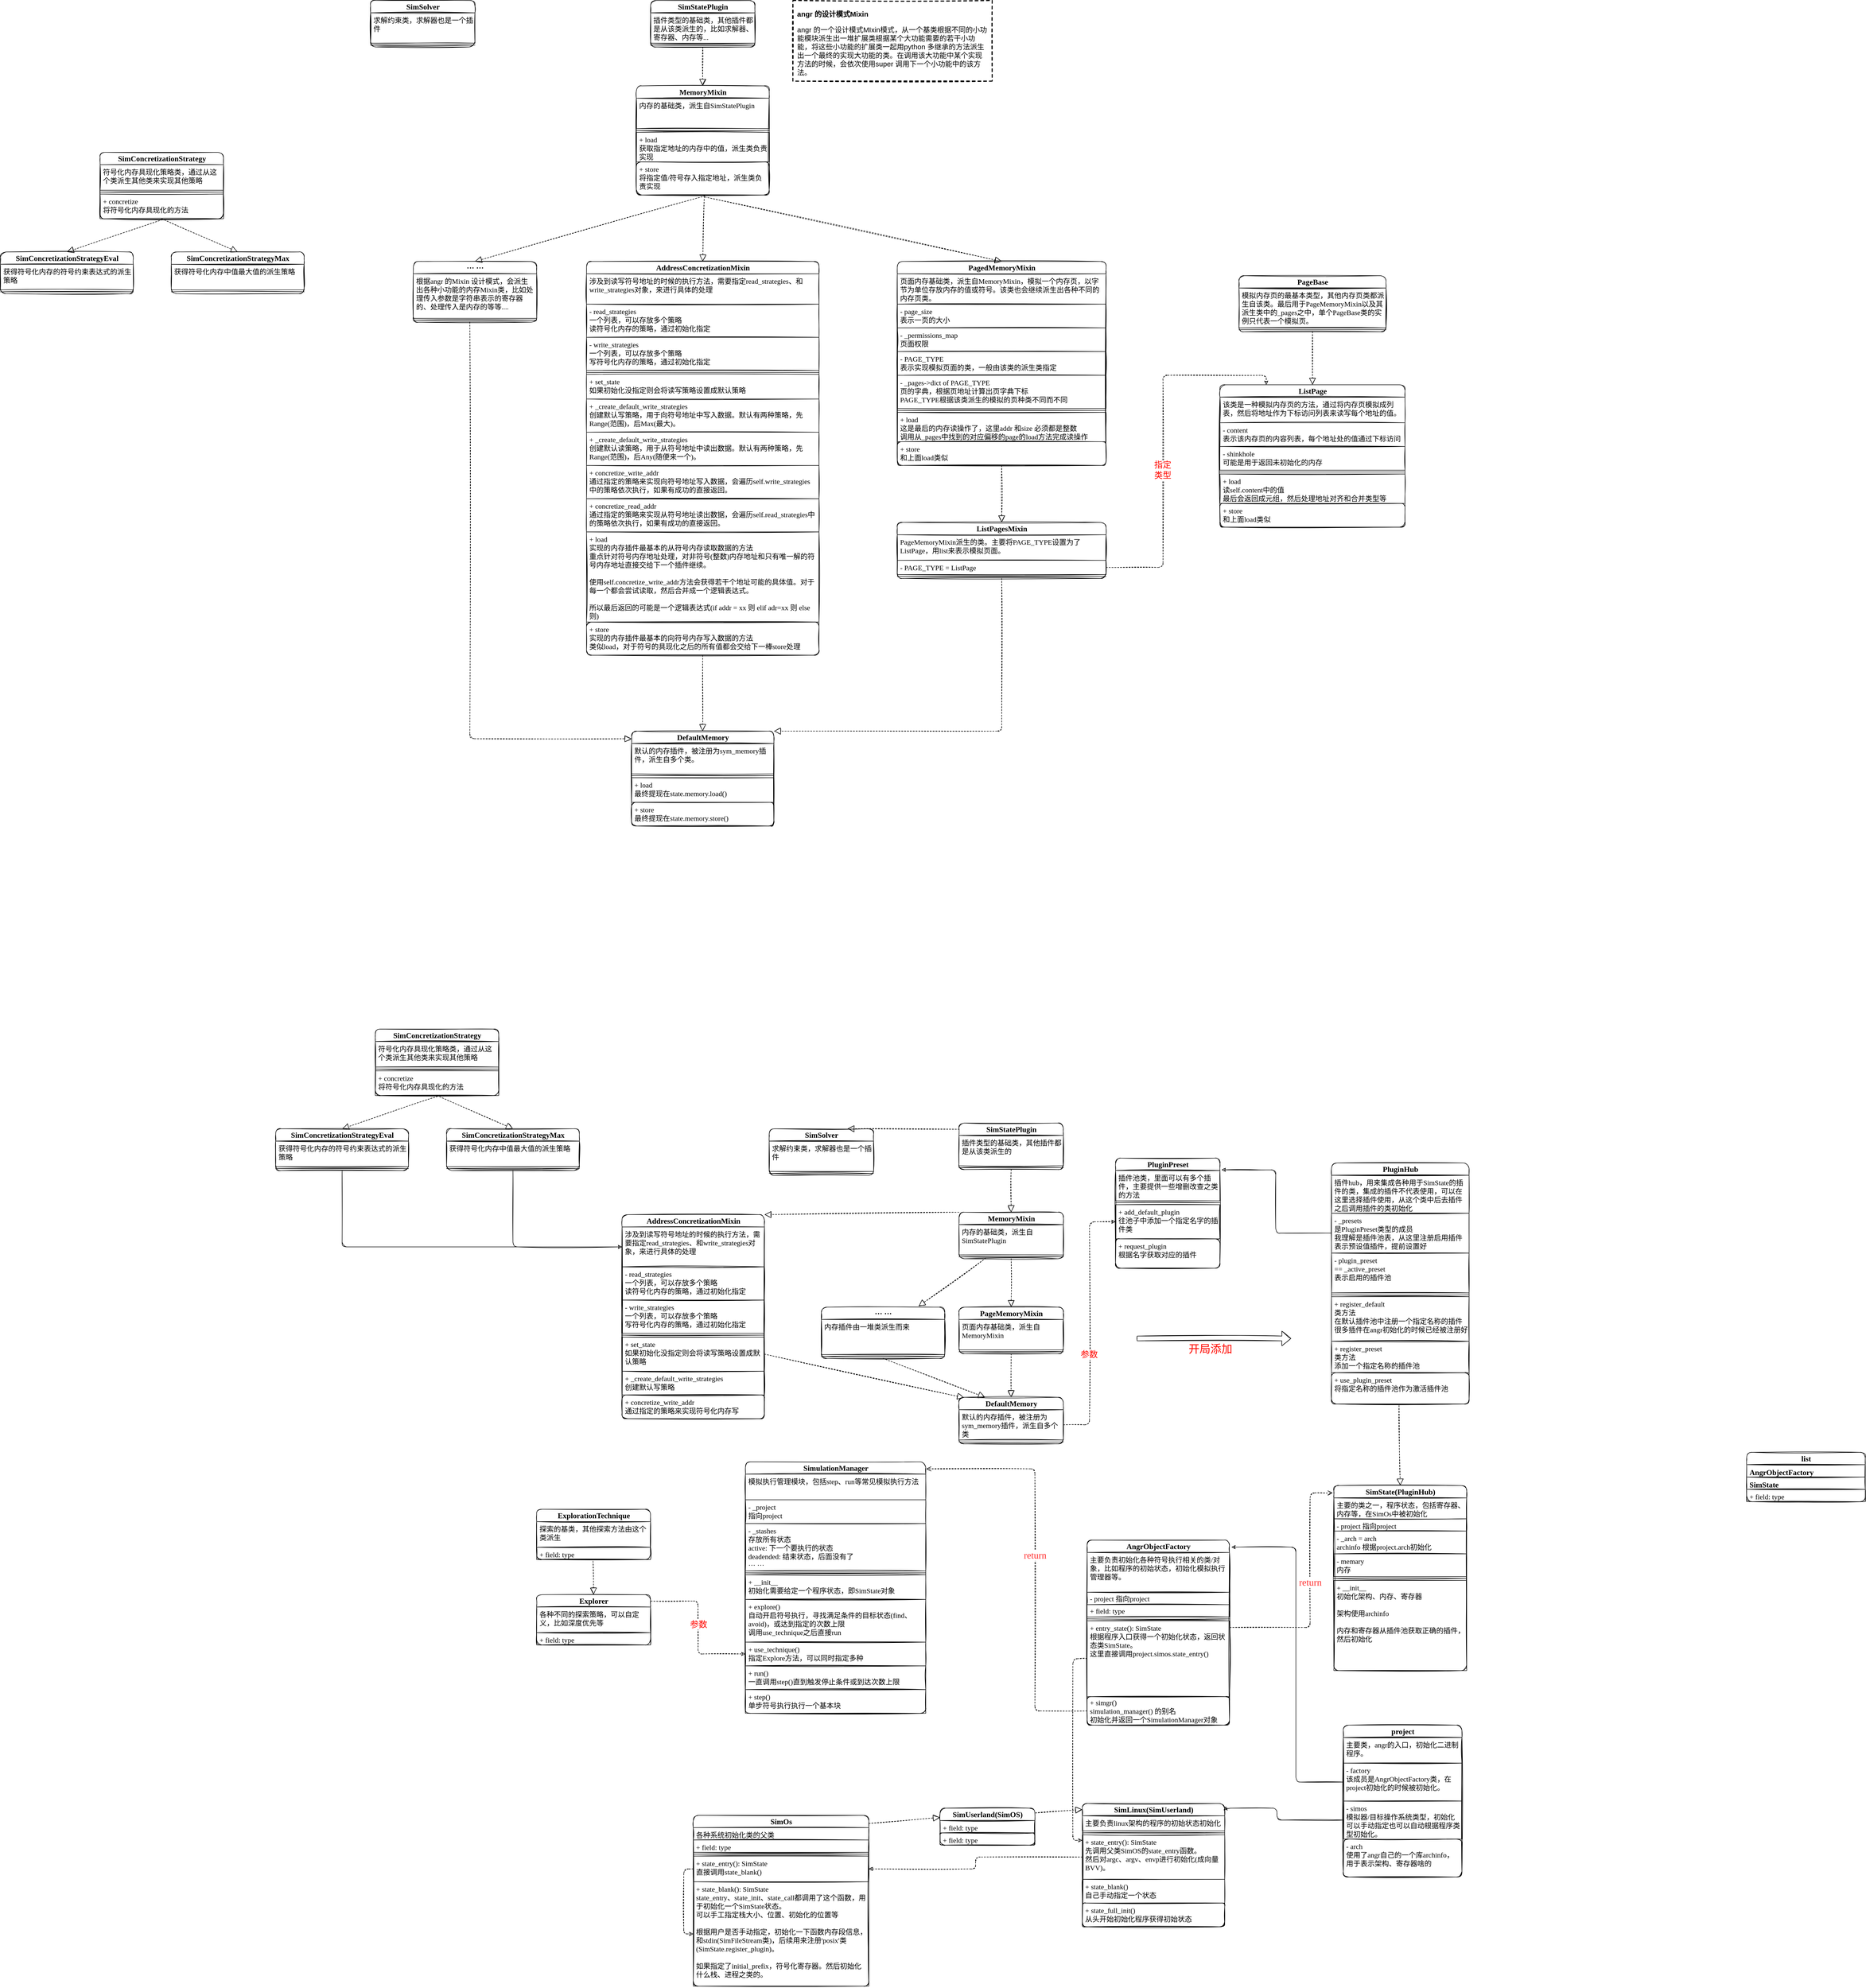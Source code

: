 <mxfile version="20.2.5" type="github">
  <diagram id="C5RBs43oDa-KdzZeNtuy" name="Page-1">
    <mxGraphModel dx="4135" dy="4302" grid="1" gridSize="10" guides="1" tooltips="1" connect="1" arrows="1" fold="1" page="1" pageScale="1" pageWidth="827" pageHeight="1169" math="0" shadow="0">
      <root>
        <mxCell id="WIyWlLk6GJQsqaUBKTNV-0" />
        <mxCell id="WIyWlLk6GJQsqaUBKTNV-1" parent="WIyWlLk6GJQsqaUBKTNV-0" />
        <mxCell id="3sq2q5aOKvz9u4SkfBbp-9" value="project" style="swimlane;fontStyle=1;childLayout=stackLayout;horizontal=1;startSize=26;horizontalStack=0;resizeParent=1;resizeParentMax=0;resizeLast=0;collapsible=1;marginBottom=0;shadow=0;glass=0;sketch=1;fontFamily=Comic Sans MS;fontSize=16;html=1;swimlaneLine=1;rounded=1;labelBackgroundColor=none;labelBorderColor=none;" parent="WIyWlLk6GJQsqaUBKTNV-1" vertex="1">
          <mxGeometry x="420" y="585" width="250" height="320" as="geometry" />
        </mxCell>
        <mxCell id="G1SJ9XWwTOi_GsLU9m5k-24" value="主要类，angr的入口，初始化二进制程序。" style="text;align=left;verticalAlign=top;spacingLeft=4;spacingRight=4;overflow=hidden;rotatable=0;points=[[0,0.5],[1,0.5]];portConstraint=eastwest;shadow=0;glass=0;sketch=1;fontFamily=Comic Sans MS;fontSize=15;html=1;whiteSpace=wrap;strokeColor=#000000;" parent="3sq2q5aOKvz9u4SkfBbp-9" vertex="1">
          <mxGeometry y="26" width="250" height="54" as="geometry" />
        </mxCell>
        <mxCell id="3sq2q5aOKvz9u4SkfBbp-10" value="- factory&lt;br&gt;该成员是AngrObjectFactory类，在project初始化的时候被初始化。" style="text;align=left;verticalAlign=top;spacingLeft=4;spacingRight=4;overflow=hidden;rotatable=0;points=[[0,0.5],[1,0.5]];portConstraint=eastwest;shadow=0;glass=0;sketch=1;fontFamily=Comic Sans MS;fontSize=15;html=1;whiteSpace=wrap;strokeColor=#000000;" parent="3sq2q5aOKvz9u4SkfBbp-9" vertex="1">
          <mxGeometry y="80" width="250" height="80" as="geometry" />
        </mxCell>
        <mxCell id="3sq2q5aOKvz9u4SkfBbp-11" value="- simos &lt;br&gt;模拟器/目标操作系统类型，初始化可以手动指定也可以自动根据程序类型初始化。" style="text;align=left;verticalAlign=top;spacingLeft=4;spacingRight=4;overflow=hidden;rotatable=0;points=[[0,0.5],[1,0.5]];portConstraint=eastwest;shadow=0;glass=0;sketch=1;fontFamily=Comic Sans MS;fontSize=15;html=1;whiteSpace=wrap;strokeColor=#000000;" parent="3sq2q5aOKvz9u4SkfBbp-9" vertex="1">
          <mxGeometry y="160" width="250" height="80" as="geometry" />
        </mxCell>
        <mxCell id="3sq2q5aOKvz9u4SkfBbp-12" value="- arch&amp;nbsp;&lt;br&gt;使用了angr自己的一个库archinfo，用于表示架构、寄存器啥的" style="text;align=left;verticalAlign=top;spacingLeft=4;spacingRight=4;overflow=hidden;rotatable=0;points=[[0,0.5],[1,0.5]];portConstraint=eastwest;shadow=0;glass=0;sketch=1;fontFamily=Comic Sans MS;fontSize=15;html=1;whiteSpace=wrap;strokeColor=#000000;rounded=1;" parent="3sq2q5aOKvz9u4SkfBbp-9" vertex="1">
          <mxGeometry y="240" width="250" height="80" as="geometry" />
        </mxCell>
        <mxCell id="w3D9RBcbC0xk_d73lik7-0" value="AngrObjectFactory" style="swimlane;fontStyle=1;childLayout=stackLayout;horizontal=1;startSize=26;horizontalStack=0;resizeParent=1;resizeParentMax=0;resizeLast=0;collapsible=1;marginBottom=0;shadow=0;glass=0;sketch=1;fontFamily=Comic Sans MS;fontSize=16;html=1;swimlaneLine=1;rounded=1;labelBackgroundColor=none;labelBorderColor=none;" parent="WIyWlLk6GJQsqaUBKTNV-1" vertex="1">
          <mxGeometry x="-120" y="195" width="300" height="390" as="geometry" />
        </mxCell>
        <mxCell id="G1SJ9XWwTOi_GsLU9m5k-25" value="主要负责初始化各种符号执行相关的类/对象，比如程序的初始状态，初始化模拟执行管理器等。" style="text;align=left;verticalAlign=top;spacingLeft=4;spacingRight=4;overflow=hidden;rotatable=0;points=[[0,0.5],[1,0.5]];portConstraint=eastwest;shadow=0;glass=0;sketch=1;fontFamily=Comic Sans MS;fontSize=15;html=1;whiteSpace=wrap;strokeColor=#000000;" parent="w3D9RBcbC0xk_d73lik7-0" vertex="1">
          <mxGeometry y="26" width="300" height="84" as="geometry" />
        </mxCell>
        <mxCell id="w3D9RBcbC0xk_d73lik7-1" value="- project 指向project" style="text;align=left;verticalAlign=middle;spacingLeft=4;spacingRight=4;overflow=hidden;rotatable=0;points=[[0,0.5],[1,0.5]];portConstraint=eastwest;shadow=0;glass=0;sketch=1;fontFamily=Comic Sans MS;fontSize=15;html=1;strokeColor=#000000;" parent="w3D9RBcbC0xk_d73lik7-0" vertex="1">
          <mxGeometry y="110" width="300" height="26" as="geometry" />
        </mxCell>
        <mxCell id="w3D9RBcbC0xk_d73lik7-2" value="+ field: type" style="text;align=left;verticalAlign=middle;spacingLeft=4;spacingRight=4;overflow=hidden;rotatable=0;points=[[0,0.5],[1,0.5]];portConstraint=eastwest;shadow=0;glass=0;sketch=1;fontFamily=Comic Sans MS;fontSize=15;html=1;strokeColor=#000000;" parent="w3D9RBcbC0xk_d73lik7-0" vertex="1">
          <mxGeometry y="136" width="300" height="26" as="geometry" />
        </mxCell>
        <mxCell id="w3D9RBcbC0xk_d73lik7-7" value="" style="line;strokeWidth=1;align=left;verticalAlign=middle;spacingTop=-1;spacingLeft=3;spacingRight=3;rotatable=0;labelPosition=right;points=[];portConstraint=eastwest;rounded=1;shadow=0;glass=0;labelBackgroundColor=none;labelBorderColor=none;sketch=1;fontFamily=Comic Sans MS;fontSize=15;startSize=26;html=1;" parent="w3D9RBcbC0xk_d73lik7-0" vertex="1">
          <mxGeometry y="162" width="300" height="8" as="geometry" />
        </mxCell>
        <mxCell id="w3D9RBcbC0xk_d73lik7-3" value="&lt;div style=&quot;&quot;&gt;&lt;span style=&quot;background-color: initial;&quot;&gt;+ entry_state(): SimState&lt;/span&gt;&lt;/div&gt;&lt;div style=&quot;&quot;&gt;根据程序入口获得一个初始化状态，返回状态类SimState。&lt;/div&gt;&lt;div style=&quot;&quot;&gt;这里直接调用project.simos.state_entry()&lt;/div&gt;" style="text;align=left;verticalAlign=top;spacingLeft=4;spacingRight=4;overflow=hidden;rotatable=0;points=[[0,0.5],[1,0.5]];portConstraint=eastwest;shadow=0;glass=0;sketch=1;fontFamily=Comic Sans MS;fontSize=15;html=1;whiteSpace=wrap;strokeColor=#000000;" parent="w3D9RBcbC0xk_d73lik7-0" vertex="1">
          <mxGeometry y="170" width="300" height="160" as="geometry" />
        </mxCell>
        <mxCell id="w3D9RBcbC0xk_d73lik7-25" value="+ simgr()&lt;br&gt;simulation_manager() 的别名&lt;br&gt;初始化并返回一个SimulationManager对象" style="text;align=left;verticalAlign=middle;spacingLeft=4;spacingRight=4;overflow=hidden;rotatable=0;points=[[0,0.5],[1,0.5]];portConstraint=eastwest;shadow=0;glass=0;sketch=1;fontFamily=Comic Sans MS;fontSize=15;html=1;strokeColor=#000000;rounded=1;" parent="w3D9RBcbC0xk_d73lik7-0" vertex="1">
          <mxGeometry y="330" width="300" height="60" as="geometry" />
        </mxCell>
        <mxCell id="w3D9RBcbC0xk_d73lik7-4" style="edgeStyle=orthogonalEdgeStyle;rounded=1;orthogonalLoop=1;jettySize=auto;html=1;fontFamily=Comic Sans MS;fontSize=16;fontColor=default;startSize=26;sketch=1;entryX=1.014;entryY=0.038;entryDx=0;entryDy=0;entryPerimeter=0;exitX=0;exitY=0.5;exitDx=0;exitDy=0;" parent="WIyWlLk6GJQsqaUBKTNV-1" source="3sq2q5aOKvz9u4SkfBbp-10" target="w3D9RBcbC0xk_d73lik7-0" edge="1">
          <mxGeometry relative="1" as="geometry">
            <Array as="points">
              <mxPoint x="320" y="705" />
              <mxPoint x="320" y="210" />
            </Array>
            <mxPoint x="390" y="650" as="sourcePoint" />
            <mxPoint x="260" y="250" as="targetPoint" />
          </mxGeometry>
        </mxCell>
        <mxCell id="w3D9RBcbC0xk_d73lik7-21" value="SimState(PluginHub)" style="swimlane;fontStyle=1;childLayout=stackLayout;horizontal=1;startSize=26;horizontalStack=0;resizeParent=1;resizeParentMax=0;resizeLast=0;collapsible=1;marginBottom=0;shadow=0;glass=0;sketch=1;fontFamily=Comic Sans MS;fontSize=16;html=1;swimlaneLine=1;rounded=1;labelBackgroundColor=none;labelBorderColor=none;" parent="WIyWlLk6GJQsqaUBKTNV-1" vertex="1">
          <mxGeometry x="400" y="80" width="280" height="390" as="geometry" />
        </mxCell>
        <mxCell id="G1SJ9XWwTOi_GsLU9m5k-68" value="主要的类之一，程序状态，包括寄存器、内存等，在SimOs中被初始化" style="text;align=left;verticalAlign=top;spacingLeft=4;spacingRight=4;overflow=hidden;rotatable=0;points=[[0,0.5],[1,0.5]];portConstraint=eastwest;shadow=0;glass=0;sketch=1;fontFamily=Comic Sans MS;fontSize=15;html=1;whiteSpace=wrap;strokeColor=#000000;" parent="w3D9RBcbC0xk_d73lik7-21" vertex="1">
          <mxGeometry y="26" width="280" height="44" as="geometry" />
        </mxCell>
        <mxCell id="w3D9RBcbC0xk_d73lik7-22" value="- project 指向project" style="text;align=left;verticalAlign=top;spacingLeft=4;spacingRight=4;overflow=hidden;rotatable=0;points=[[0,0.5],[1,0.5]];portConstraint=eastwest;shadow=0;glass=0;sketch=1;fontFamily=Comic Sans MS;fontSize=15;html=1;strokeColor=#000000;" parent="w3D9RBcbC0xk_d73lik7-21" vertex="1">
          <mxGeometry y="70" width="280" height="26" as="geometry" />
        </mxCell>
        <mxCell id="w3D9RBcbC0xk_d73lik7-23" value="- _arch = arch&lt;br&gt;archinfo 根据project.arch初始化" style="text;align=left;verticalAlign=top;spacingLeft=4;spacingRight=4;overflow=hidden;rotatable=0;points=[[0,0.5],[1,0.5]];portConstraint=eastwest;shadow=0;glass=0;sketch=1;fontFamily=Comic Sans MS;fontSize=15;html=1;strokeColor=#000000;" parent="w3D9RBcbC0xk_d73lik7-21" vertex="1">
          <mxGeometry y="96" width="280" height="48" as="geometry" />
        </mxCell>
        <mxCell id="G1SJ9XWwTOi_GsLU9m5k-67" value="- memary&lt;br&gt;内存" style="text;align=left;verticalAlign=top;spacingLeft=4;spacingRight=4;overflow=hidden;rotatable=0;points=[[0,0.5],[1,0.5]];portConstraint=eastwest;shadow=0;glass=0;sketch=1;fontFamily=Comic Sans MS;fontSize=15;html=1;strokeColor=#000000;" parent="w3D9RBcbC0xk_d73lik7-21" vertex="1">
          <mxGeometry y="144" width="280" height="48" as="geometry" />
        </mxCell>
        <mxCell id="-6HKtMP87Wfs7apmkZVI-0" value="" style="line;strokeWidth=1;align=left;verticalAlign=middle;spacingTop=-1;spacingLeft=3;spacingRight=3;rotatable=0;labelPosition=right;points=[];portConstraint=eastwest;rounded=1;shadow=0;glass=0;labelBackgroundColor=none;labelBorderColor=none;sketch=1;fontFamily=Comic Sans MS;fontSize=15;startSize=26;html=1;" parent="w3D9RBcbC0xk_d73lik7-21" vertex="1">
          <mxGeometry y="192" width="280" height="8" as="geometry" />
        </mxCell>
        <mxCell id="w3D9RBcbC0xk_d73lik7-24" value="+ __init__&lt;br&gt;初始化架构、内存、寄存器&lt;br&gt;&lt;br&gt;架构使用archinfo&lt;br&gt;&lt;br&gt;内存和寄存器从插件池获取正确的插件，然后初始化" style="text;align=left;verticalAlign=top;spacingLeft=4;spacingRight=4;overflow=hidden;rotatable=0;points=[[0,0.5],[1,0.5]];portConstraint=eastwest;shadow=0;glass=0;sketch=1;fontFamily=Comic Sans MS;fontSize=15;html=1;strokeColor=#000000;whiteSpace=wrap;rounded=0;" parent="w3D9RBcbC0xk_d73lik7-21" vertex="1">
          <mxGeometry y="200" width="280" height="190" as="geometry" />
        </mxCell>
        <mxCell id="G1SJ9XWwTOi_GsLU9m5k-4" value="list" style="swimlane;fontStyle=1;childLayout=stackLayout;horizontal=1;startSize=26;horizontalStack=0;resizeParent=1;resizeParentMax=0;resizeLast=0;collapsible=1;marginBottom=0;shadow=0;glass=0;sketch=1;fontFamily=Comic Sans MS;fontSize=16;html=1;swimlaneLine=1;rounded=1;labelBackgroundColor=none;labelBorderColor=none;" parent="WIyWlLk6GJQsqaUBKTNV-1" vertex="1">
          <mxGeometry x="1270" y="10" width="250" height="104" as="geometry" />
        </mxCell>
        <mxCell id="G1SJ9XWwTOi_GsLU9m5k-5" value="&lt;span style=&quot;font-size: 16px; font-weight: 700; text-align: center;&quot;&gt;AngrObjectFactory&lt;/span&gt;" style="text;align=left;verticalAlign=top;spacingLeft=4;spacingRight=4;overflow=hidden;rotatable=0;points=[[0,0.5],[1,0.5]];portConstraint=eastwest;shadow=0;glass=0;sketch=1;fontFamily=Comic Sans MS;fontSize=15;html=1;strokeColor=#000000;" parent="G1SJ9XWwTOi_GsLU9m5k-4" vertex="1">
          <mxGeometry y="26" width="250" height="26" as="geometry" />
        </mxCell>
        <mxCell id="G1SJ9XWwTOi_GsLU9m5k-6" value="&lt;span style=&quot;font-size: 16px; font-weight: 700; text-align: center;&quot;&gt;SimState&lt;/span&gt;" style="text;align=left;verticalAlign=top;spacingLeft=4;spacingRight=4;overflow=hidden;rotatable=0;points=[[0,0.5],[1,0.5]];portConstraint=eastwest;shadow=0;glass=0;sketch=1;fontFamily=Comic Sans MS;fontSize=15;html=1;strokeColor=#000000;" parent="G1SJ9XWwTOi_GsLU9m5k-4" vertex="1">
          <mxGeometry y="52" width="250" height="26" as="geometry" />
        </mxCell>
        <mxCell id="G1SJ9XWwTOi_GsLU9m5k-7" value="+ field: type" style="text;align=left;verticalAlign=top;spacingLeft=4;spacingRight=4;overflow=hidden;rotatable=0;points=[[0,0.5],[1,0.5]];portConstraint=eastwest;shadow=0;glass=0;sketch=1;fontFamily=Comic Sans MS;fontSize=15;html=1;strokeColor=#000000;" parent="G1SJ9XWwTOi_GsLU9m5k-4" vertex="1">
          <mxGeometry y="78" width="250" height="26" as="geometry" />
        </mxCell>
        <mxCell id="G1SJ9XWwTOi_GsLU9m5k-16" value="Explorer" style="swimlane;fontStyle=1;childLayout=stackLayout;horizontal=1;startSize=26;horizontalStack=0;resizeParent=1;resizeParentMax=0;resizeLast=0;collapsible=1;marginBottom=0;shadow=0;glass=0;sketch=1;fontFamily=Comic Sans MS;fontSize=16;html=1;swimlaneLine=1;rounded=1;labelBackgroundColor=none;labelBorderColor=none;" parent="WIyWlLk6GJQsqaUBKTNV-1" vertex="1">
          <mxGeometry x="-1280" y="310" width="240" height="106" as="geometry" />
        </mxCell>
        <mxCell id="G1SJ9XWwTOi_GsLU9m5k-18" value="各种不同的探索策略，可以自定义，比如深度优先等" style="text;align=left;verticalAlign=top;spacingLeft=4;spacingRight=4;overflow=hidden;rotatable=0;points=[[0,0.5],[1,0.5]];portConstraint=eastwest;shadow=0;glass=0;sketch=1;fontFamily=Comic Sans MS;fontSize=15;html=1;strokeColor=#000000;whiteSpace=wrap;" parent="G1SJ9XWwTOi_GsLU9m5k-16" vertex="1">
          <mxGeometry y="26" width="240" height="54" as="geometry" />
        </mxCell>
        <mxCell id="G1SJ9XWwTOi_GsLU9m5k-19" value="+ field: type" style="text;align=left;verticalAlign=top;spacingLeft=4;spacingRight=4;overflow=hidden;rotatable=0;points=[[0,0.5],[1,0.5]];portConstraint=eastwest;shadow=0;glass=0;sketch=1;fontFamily=Comic Sans MS;fontSize=15;html=1;strokeColor=#000000;" parent="G1SJ9XWwTOi_GsLU9m5k-16" vertex="1">
          <mxGeometry y="80" width="240" height="26" as="geometry" />
        </mxCell>
        <mxCell id="G1SJ9XWwTOi_GsLU9m5k-38" value="SimLinux(SimUserland)" style="swimlane;fontStyle=1;childLayout=stackLayout;horizontal=1;startSize=26;horizontalStack=0;resizeParent=1;resizeParentMax=0;resizeLast=0;collapsible=1;marginBottom=0;shadow=0;glass=0;sketch=1;fontFamily=Comic Sans MS;fontSize=16;html=1;swimlaneLine=1;rounded=1;labelBackgroundColor=none;labelBorderColor=none;" parent="WIyWlLk6GJQsqaUBKTNV-1" vertex="1">
          <mxGeometry x="-130" y="750" width="300" height="260" as="geometry" />
        </mxCell>
        <mxCell id="G1SJ9XWwTOi_GsLU9m5k-39" value="主要负责linux架构的程序的初始状态初始化" style="text;align=left;verticalAlign=top;spacingLeft=4;spacingRight=4;overflow=hidden;rotatable=0;points=[[0,0.5],[1,0.5]];portConstraint=eastwest;shadow=0;glass=0;sketch=1;fontFamily=Comic Sans MS;fontSize=15;html=1;strokeColor=#000000;" parent="G1SJ9XWwTOi_GsLU9m5k-38" vertex="1">
          <mxGeometry y="26" width="300" height="32" as="geometry" />
        </mxCell>
        <mxCell id="G1SJ9XWwTOi_GsLU9m5k-42" value="" style="line;strokeWidth=1;align=left;verticalAlign=middle;spacingTop=-1;spacingLeft=3;spacingRight=3;rotatable=0;labelPosition=right;points=[];portConstraint=eastwest;rounded=1;shadow=0;glass=0;labelBackgroundColor=none;labelBorderColor=none;sketch=1;fontFamily=Comic Sans MS;fontSize=15;startSize=26;html=1;" parent="G1SJ9XWwTOi_GsLU9m5k-38" vertex="1">
          <mxGeometry y="58" width="300" height="8" as="geometry" />
        </mxCell>
        <mxCell id="G1SJ9XWwTOi_GsLU9m5k-40" value="+ state_entry(): SimState&lt;br&gt;先调用父类SimOS的state_entry函数。&lt;br&gt;然后对argc、argv、envp进行初始化(成向量BVV)。" style="text;align=left;verticalAlign=top;spacingLeft=4;spacingRight=4;overflow=hidden;rotatable=0;points=[[0,0.5],[1,0.5]];portConstraint=eastwest;shadow=0;glass=0;sketch=1;fontFamily=Comic Sans MS;fontSize=15;html=1;whiteSpace=wrap;strokeColor=#000000;" parent="G1SJ9XWwTOi_GsLU9m5k-38" vertex="1">
          <mxGeometry y="66" width="300" height="94" as="geometry" />
        </mxCell>
        <mxCell id="G1SJ9XWwTOi_GsLU9m5k-41" value="+ state_blank()&lt;br&gt;自己手动指定一个状态" style="text;align=left;verticalAlign=top;spacingLeft=4;spacingRight=4;overflow=hidden;rotatable=0;points=[[0,0.5],[1,0.5]];portConstraint=eastwest;shadow=0;glass=0;sketch=1;fontFamily=Comic Sans MS;fontSize=15;html=1;whiteSpace=wrap;strokeColor=#000000;" parent="G1SJ9XWwTOi_GsLU9m5k-38" vertex="1">
          <mxGeometry y="160" width="300" height="50" as="geometry" />
        </mxCell>
        <mxCell id="-6HKtMP87Wfs7apmkZVI-81" value="+ state_full_init()&lt;br&gt;从头开始初始化程序获得初始状态" style="text;align=left;verticalAlign=top;spacingLeft=4;spacingRight=4;overflow=hidden;rotatable=0;points=[[0,0.5],[1,0.5]];portConstraint=eastwest;shadow=0;glass=0;sketch=1;fontFamily=Comic Sans MS;fontSize=15;html=1;whiteSpace=wrap;strokeColor=#000000;rounded=1;" parent="G1SJ9XWwTOi_GsLU9m5k-38" vertex="1">
          <mxGeometry y="210" width="300" height="50" as="geometry" />
        </mxCell>
        <mxCell id="G1SJ9XWwTOi_GsLU9m5k-43" style="edgeStyle=orthogonalEdgeStyle;rounded=1;orthogonalLoop=1;jettySize=auto;html=1;entryX=1.007;entryY=0.023;entryDx=0;entryDy=0;entryPerimeter=0;sketch=1;exitX=0;exitY=0.5;exitDx=0;exitDy=0;" parent="WIyWlLk6GJQsqaUBKTNV-1" source="3sq2q5aOKvz9u4SkfBbp-11" target="G1SJ9XWwTOi_GsLU9m5k-38" edge="1">
          <mxGeometry relative="1" as="geometry">
            <Array as="points">
              <mxPoint x="280" y="785" />
              <mxPoint x="280" y="760" />
            </Array>
          </mxGeometry>
        </mxCell>
        <mxCell id="G1SJ9XWwTOi_GsLU9m5k-45" value="SimUserland(SimOS)" style="swimlane;fontStyle=1;childLayout=stackLayout;horizontal=1;startSize=26;horizontalStack=0;resizeParent=1;resizeParentMax=0;resizeLast=0;collapsible=1;marginBottom=0;shadow=0;glass=0;sketch=1;fontFamily=Comic Sans MS;fontSize=16;html=1;swimlaneLine=1;rounded=1;labelBackgroundColor=none;labelBorderColor=none;" parent="WIyWlLk6GJQsqaUBKTNV-1" vertex="1">
          <mxGeometry x="-430" y="760" width="200" height="78" as="geometry">
            <mxRectangle x="-440" y="752" width="200" height="30" as="alternateBounds" />
          </mxGeometry>
        </mxCell>
        <mxCell id="G1SJ9XWwTOi_GsLU9m5k-47" value="+ field: type" style="text;align=left;verticalAlign=top;spacingLeft=4;spacingRight=4;overflow=hidden;rotatable=0;points=[[0,0.5],[1,0.5]];portConstraint=eastwest;shadow=0;glass=0;sketch=1;fontFamily=Comic Sans MS;fontSize=15;html=1;strokeColor=#000000;" parent="G1SJ9XWwTOi_GsLU9m5k-45" vertex="1">
          <mxGeometry y="26" width="200" height="26" as="geometry" />
        </mxCell>
        <mxCell id="G1SJ9XWwTOi_GsLU9m5k-48" value="+ field: type" style="text;align=left;verticalAlign=top;spacingLeft=4;spacingRight=4;overflow=hidden;rotatable=0;points=[[0,0.5],[1,0.5]];portConstraint=eastwest;shadow=0;glass=0;sketch=1;fontFamily=Comic Sans MS;fontSize=15;html=1;strokeColor=#000000;rounded=1;" parent="G1SJ9XWwTOi_GsLU9m5k-45" vertex="1">
          <mxGeometry y="52" width="200" height="26" as="geometry" />
        </mxCell>
        <mxCell id="G1SJ9XWwTOi_GsLU9m5k-49" value="SimOs" style="swimlane;fontStyle=1;childLayout=stackLayout;horizontal=1;startSize=26;horizontalStack=0;resizeParent=1;resizeParentMax=0;resizeLast=0;collapsible=1;marginBottom=0;shadow=0;glass=0;sketch=1;fontFamily=Comic Sans MS;fontSize=16;html=1;swimlaneLine=1;rounded=1;labelBackgroundColor=none;labelBorderColor=none;" parent="WIyWlLk6GJQsqaUBKTNV-1" vertex="1">
          <mxGeometry x="-950" y="775" width="370" height="360" as="geometry">
            <mxRectangle x="-440" y="752" width="200" height="30" as="alternateBounds" />
          </mxGeometry>
        </mxCell>
        <mxCell id="G1SJ9XWwTOi_GsLU9m5k-50" value="各种系统初始化类的父类" style="text;align=left;verticalAlign=top;spacingLeft=4;spacingRight=4;overflow=hidden;rotatable=0;points=[[0,0.5],[1,0.5]];portConstraint=eastwest;shadow=0;glass=0;sketch=1;fontFamily=Comic Sans MS;fontSize=15;html=1;strokeColor=#000000;" parent="G1SJ9XWwTOi_GsLU9m5k-49" vertex="1">
          <mxGeometry y="26" width="370" height="26" as="geometry" />
        </mxCell>
        <mxCell id="G1SJ9XWwTOi_GsLU9m5k-51" value="+ field: type" style="text;align=left;verticalAlign=top;spacingLeft=4;spacingRight=4;overflow=hidden;rotatable=0;points=[[0,0.5],[1,0.5]];portConstraint=eastwest;shadow=0;glass=0;sketch=1;fontFamily=Comic Sans MS;fontSize=15;html=1;strokeColor=#000000;" parent="G1SJ9XWwTOi_GsLU9m5k-49" vertex="1">
          <mxGeometry y="52" width="370" height="26" as="geometry" />
        </mxCell>
        <mxCell id="G1SJ9XWwTOi_GsLU9m5k-58" value="" style="line;strokeWidth=1;align=left;verticalAlign=middle;spacingTop=-1;spacingLeft=3;spacingRight=3;rotatable=0;labelPosition=right;points=[];portConstraint=eastwest;rounded=1;shadow=0;glass=0;labelBackgroundColor=none;labelBorderColor=none;sketch=1;fontFamily=Comic Sans MS;fontSize=15;startSize=26;html=1;" parent="G1SJ9XWwTOi_GsLU9m5k-49" vertex="1">
          <mxGeometry y="78" width="370" height="8" as="geometry" />
        </mxCell>
        <mxCell id="-6HKtMP87Wfs7apmkZVI-69" style="edgeStyle=orthogonalEdgeStyle;rounded=1;sketch=1;orthogonalLoop=1;jettySize=auto;html=1;entryX=0;entryY=0.5;entryDx=0;entryDy=0;strokeColor=#000000;fontColor=#FF0800;dashed=1;" parent="G1SJ9XWwTOi_GsLU9m5k-49" source="G1SJ9XWwTOi_GsLU9m5k-57" target="G1SJ9XWwTOi_GsLU9m5k-59" edge="1">
          <mxGeometry relative="1" as="geometry" />
        </mxCell>
        <mxCell id="G1SJ9XWwTOi_GsLU9m5k-57" value="+ state_entry(): SimState&lt;br&gt;直接调用state_blank()" style="text;align=left;verticalAlign=top;spacingLeft=4;spacingRight=4;overflow=hidden;rotatable=0;points=[[0,0.5],[1,0.5]];portConstraint=eastwest;shadow=0;glass=0;sketch=1;fontFamily=Comic Sans MS;fontSize=15;html=1;whiteSpace=wrap;strokeColor=#000000;" parent="G1SJ9XWwTOi_GsLU9m5k-49" vertex="1">
          <mxGeometry y="86" width="370" height="54" as="geometry" />
        </mxCell>
        <mxCell id="G1SJ9XWwTOi_GsLU9m5k-59" value="+ state_blank(): SimState&lt;br&gt;state_entry、state_init、state_call都调用了这个函数，用于初始化一个SimState状态。&lt;br&gt;可以手工指定栈大小、位置、初始化的位置等&lt;br&gt;&lt;br&gt;根据用户是否手动指定，初始化一下函数内存段信息，和stdin(SimFileStream类)，后续用来注册&#39;posix&#39;类(SimState.register_plugin)。&lt;br&gt;&lt;br&gt;如果指定了initial_prefix，符号化寄存器。然后初始化什么栈、进程之类的。" style="text;align=left;verticalAlign=top;spacingLeft=4;spacingRight=4;overflow=hidden;rotatable=0;points=[[0,0.5],[1,0.5]];portConstraint=eastwest;shadow=0;glass=0;sketch=1;fontFamily=Comic Sans MS;fontSize=15;html=1;whiteSpace=wrap;strokeColor=#000000;" parent="G1SJ9XWwTOi_GsLU9m5k-49" vertex="1">
          <mxGeometry y="140" width="370" height="220" as="geometry" />
        </mxCell>
        <mxCell id="G1SJ9XWwTOi_GsLU9m5k-56" value="" style="endArrow=block;dashed=1;endFill=0;endSize=12;html=1;rounded=1;sketch=1;fontFamily=Comic Sans MS;exitX=1.005;exitY=0.128;exitDx=0;exitDy=0;exitPerimeter=0;entryX=0;entryY=0.05;entryDx=0;entryDy=0;entryPerimeter=0;" parent="WIyWlLk6GJQsqaUBKTNV-1" source="G1SJ9XWwTOi_GsLU9m5k-45" target="G1SJ9XWwTOi_GsLU9m5k-38" edge="1">
          <mxGeometry width="160" relative="1" as="geometry">
            <mxPoint x="-350" y="1000.932" as="sourcePoint" />
            <mxPoint x="-150" y="740" as="targetPoint" />
          </mxGeometry>
        </mxCell>
        <mxCell id="G1SJ9XWwTOi_GsLU9m5k-64" style="edgeStyle=orthogonalEdgeStyle;sketch=1;orthogonalLoop=1;jettySize=auto;html=1;fontFamily=Comic Sans MS;dashed=1;rounded=1;entryX=1;entryY=0.5;entryDx=0;entryDy=0;exitX=0;exitY=0.5;exitDx=0;exitDy=0;" parent="WIyWlLk6GJQsqaUBKTNV-1" source="G1SJ9XWwTOi_GsLU9m5k-40" target="G1SJ9XWwTOi_GsLU9m5k-57" edge="1">
          <mxGeometry relative="1" as="geometry">
            <mxPoint x="-130" y="873" as="sourcePoint" />
          </mxGeometry>
        </mxCell>
        <mxCell id="G1SJ9XWwTOi_GsLU9m5k-65" style="edgeStyle=orthogonalEdgeStyle;sketch=1;orthogonalLoop=1;jettySize=auto;html=1;entryX=0;entryY=0.125;entryDx=0;entryDy=0;dashed=1;fontFamily=Comic Sans MS;entryPerimeter=0;" parent="WIyWlLk6GJQsqaUBKTNV-1" source="w3D9RBcbC0xk_d73lik7-3" target="G1SJ9XWwTOi_GsLU9m5k-40" edge="1">
          <mxGeometry relative="1" as="geometry" />
        </mxCell>
        <mxCell id="G1SJ9XWwTOi_GsLU9m5k-66" value="&lt;font color=&quot;#ff3333&quot; style=&quot;font-size: 20px&quot;&gt;return&lt;/font&gt;" style="html=1;verticalAlign=bottom;endArrow=open;dashed=1;endSize=8;rounded=1;sketch=1;fontFamily=Comic Sans MS;edgeStyle=orthogonalEdgeStyle;exitX=1.003;exitY=0.088;exitDx=0;exitDy=0;exitPerimeter=0;entryX=-0.009;entryY=0.04;entryDx=0;entryDy=0;entryPerimeter=0;" parent="WIyWlLk6GJQsqaUBKTNV-1" source="w3D9RBcbC0xk_d73lik7-3" target="w3D9RBcbC0xk_d73lik7-21" edge="1">
          <mxGeometry relative="1" as="geometry">
            <mxPoint x="350" y="470" as="sourcePoint" />
            <mxPoint x="480" y="150" as="targetPoint" />
            <Array as="points">
              <mxPoint x="350" y="379" />
              <mxPoint x="350" y="95" />
            </Array>
          </mxGeometry>
        </mxCell>
        <mxCell id="-6HKtMP87Wfs7apmkZVI-1" value="PluginHub" style="swimlane;fontStyle=1;childLayout=stackLayout;horizontal=1;startSize=26;horizontalStack=0;resizeParent=1;resizeParentMax=0;resizeLast=0;collapsible=1;marginBottom=0;shadow=0;glass=0;sketch=1;fontFamily=Comic Sans MS;fontSize=16;html=1;swimlaneLine=1;rounded=1;labelBackgroundColor=none;labelBorderColor=none;" parent="WIyWlLk6GJQsqaUBKTNV-1" vertex="1">
          <mxGeometry x="395" y="-600" width="290" height="508" as="geometry">
            <mxRectangle x="-440" y="752" width="200" height="30" as="alternateBounds" />
          </mxGeometry>
        </mxCell>
        <mxCell id="-6HKtMP87Wfs7apmkZVI-4" value="插件hub，用来集成各种用于SimState的插件的类，集成的插件不代表使用，可以在这里选择插件使用，从这个类中后去插件之后调用插件的类初始化" style="text;align=left;verticalAlign=top;spacingLeft=4;spacingRight=4;overflow=hidden;rotatable=0;points=[[0,0.5],[1,0.5]];portConstraint=eastwest;shadow=0;glass=0;sketch=1;fontFamily=Comic Sans MS;fontSize=15;html=1;strokeColor=#000000;whiteSpace=wrap;" parent="-6HKtMP87Wfs7apmkZVI-1" vertex="1">
          <mxGeometry y="26" width="290" height="80" as="geometry" />
        </mxCell>
        <mxCell id="-6HKtMP87Wfs7apmkZVI-2" value="- _presets&amp;nbsp;&lt;br&gt;是PluginPreset类型的成员&lt;br&gt;我理解是插件池表，从这里注册启用插件&lt;br&gt;表示预设值插件，提前设置好" style="text;align=left;verticalAlign=top;spacingLeft=4;spacingRight=4;overflow=hidden;rotatable=0;points=[[0,0.5],[1,0.5]];portConstraint=eastwest;shadow=0;glass=0;sketch=1;fontFamily=Comic Sans MS;fontSize=15;html=1;strokeColor=#000000;whiteSpace=wrap;" parent="-6HKtMP87Wfs7apmkZVI-1" vertex="1">
          <mxGeometry y="106" width="290" height="84" as="geometry" />
        </mxCell>
        <mxCell id="-6HKtMP87Wfs7apmkZVI-5" value="-&amp;nbsp;plugin_preset&amp;nbsp;&lt;br&gt;==&amp;nbsp;_active_preset&lt;br&gt;表示启用的插件池" style="text;align=left;verticalAlign=top;spacingLeft=4;spacingRight=4;overflow=hidden;rotatable=0;points=[[0,0.5],[1,0.5]];portConstraint=eastwest;shadow=0;glass=0;sketch=1;fontFamily=Comic Sans MS;fontSize=15;html=1;strokeColor=#000000;" parent="-6HKtMP87Wfs7apmkZVI-1" vertex="1">
          <mxGeometry y="190" width="290" height="84" as="geometry" />
        </mxCell>
        <mxCell id="-6HKtMP87Wfs7apmkZVI-10" value="" style="line;strokeWidth=1;align=left;verticalAlign=middle;spacingTop=-1;spacingLeft=3;spacingRight=3;rotatable=0;labelPosition=right;points=[];portConstraint=eastwest;rounded=1;shadow=0;glass=0;labelBackgroundColor=none;labelBorderColor=none;sketch=1;fontFamily=Comic Sans MS;fontSize=15;startSize=26;html=1;" parent="-6HKtMP87Wfs7apmkZVI-1" vertex="1">
          <mxGeometry y="274" width="290" height="8" as="geometry" />
        </mxCell>
        <mxCell id="-6HKtMP87Wfs7apmkZVI-11" value="+ register_default&lt;br&gt;类方法&lt;br&gt;在默认插件池中注册一个指定名称的插件&lt;br&gt;很多插件在angr初始化的时候已经被注册好" style="text;align=left;verticalAlign=top;spacingLeft=4;spacingRight=4;overflow=hidden;rotatable=0;points=[[0,0.5],[1,0.5]];portConstraint=eastwest;shadow=0;glass=0;sketch=1;fontFamily=Comic Sans MS;fontSize=15;html=1;strokeColor=#000000;" parent="-6HKtMP87Wfs7apmkZVI-1" vertex="1">
          <mxGeometry y="282" width="290" height="94" as="geometry" />
        </mxCell>
        <mxCell id="-6HKtMP87Wfs7apmkZVI-3" value="+ register_preset&lt;br&gt;类方法&lt;br&gt;添加一个指定名称的插件池" style="text;align=left;verticalAlign=top;spacingLeft=4;spacingRight=4;overflow=hidden;rotatable=0;points=[[0,0.5],[1,0.5]];portConstraint=eastwest;shadow=0;glass=0;sketch=1;fontFamily=Comic Sans MS;fontSize=15;html=1;strokeColor=#000000;" parent="-6HKtMP87Wfs7apmkZVI-1" vertex="1">
          <mxGeometry y="376" width="290" height="66" as="geometry" />
        </mxCell>
        <mxCell id="-6HKtMP87Wfs7apmkZVI-17" value="+ use_plugin_preset&lt;br&gt;将指定名称的插件池作为激活插件池" style="text;align=left;verticalAlign=top;spacingLeft=4;spacingRight=4;overflow=hidden;rotatable=0;points=[[0,0.5],[1,0.5]];portConstraint=eastwest;shadow=0;glass=0;sketch=1;fontFamily=Comic Sans MS;fontSize=15;html=1;strokeColor=#000000;rounded=1;" parent="-6HKtMP87Wfs7apmkZVI-1" vertex="1">
          <mxGeometry y="442" width="290" height="66" as="geometry" />
        </mxCell>
        <mxCell id="-6HKtMP87Wfs7apmkZVI-6" value="PluginPreset" style="swimlane;fontStyle=1;childLayout=stackLayout;horizontal=1;startSize=26;horizontalStack=0;resizeParent=1;resizeParentMax=0;resizeLast=0;collapsible=1;marginBottom=0;shadow=0;glass=0;sketch=1;fontFamily=Comic Sans MS;fontSize=16;html=1;swimlaneLine=1;rounded=1;labelBackgroundColor=none;labelBorderColor=none;" parent="WIyWlLk6GJQsqaUBKTNV-1" vertex="1">
          <mxGeometry x="-60" y="-610" width="220" height="232" as="geometry">
            <mxRectangle x="-440" y="752" width="200" height="30" as="alternateBounds" />
          </mxGeometry>
        </mxCell>
        <mxCell id="-6HKtMP87Wfs7apmkZVI-7" value="插件池类，里面可以有多个插件，主要提供一些增删改查之类的方法" style="text;align=left;verticalAlign=top;spacingLeft=4;spacingRight=4;overflow=hidden;rotatable=0;points=[[0,0.5],[1,0.5]];portConstraint=eastwest;shadow=0;glass=0;sketch=1;fontFamily=Comic Sans MS;fontSize=15;html=1;strokeColor=#000000;whiteSpace=wrap;" parent="-6HKtMP87Wfs7apmkZVI-6" vertex="1">
          <mxGeometry y="26" width="220" height="64" as="geometry" />
        </mxCell>
        <mxCell id="-6HKtMP87Wfs7apmkZVI-18" value="" style="line;strokeWidth=1;align=left;verticalAlign=middle;spacingTop=-1;spacingLeft=3;spacingRight=3;rotatable=0;labelPosition=right;points=[];portConstraint=eastwest;rounded=1;shadow=0;glass=0;labelBackgroundColor=none;labelBorderColor=none;sketch=1;fontFamily=Comic Sans MS;fontSize=15;startSize=26;html=1;" parent="-6HKtMP87Wfs7apmkZVI-6" vertex="1">
          <mxGeometry y="90" width="220" height="8" as="geometry" />
        </mxCell>
        <mxCell id="-6HKtMP87Wfs7apmkZVI-8" value="+ add_default_plugin&lt;br&gt;往池子中添加一个指定名字的插件类" style="text;align=left;verticalAlign=top;spacingLeft=4;spacingRight=4;overflow=hidden;rotatable=0;points=[[0,0.5],[1,0.5]];portConstraint=eastwest;shadow=0;glass=0;sketch=1;fontFamily=Comic Sans MS;fontSize=15;html=1;strokeColor=#000000;whiteSpace=wrap;" parent="-6HKtMP87Wfs7apmkZVI-6" vertex="1">
          <mxGeometry y="98" width="220" height="72" as="geometry" />
        </mxCell>
        <mxCell id="-6HKtMP87Wfs7apmkZVI-35" value="+ request_plugin&lt;br&gt;根据名字获取对应的插件" style="text;align=left;verticalAlign=top;spacingLeft=4;spacingRight=4;overflow=hidden;rotatable=0;points=[[0,0.5],[1,0.5]];portConstraint=eastwest;shadow=0;glass=0;sketch=1;fontFamily=Comic Sans MS;fontSize=15;html=1;strokeColor=#000000;rounded=1;" parent="-6HKtMP87Wfs7apmkZVI-6" vertex="1">
          <mxGeometry y="170" width="220" height="62" as="geometry" />
        </mxCell>
        <mxCell id="-6HKtMP87Wfs7apmkZVI-9" style="edgeStyle=orthogonalEdgeStyle;orthogonalLoop=1;jettySize=auto;html=1;entryX=1.016;entryY=0.106;entryDx=0;entryDy=0;strokeColor=#000000;sketch=1;rounded=1;entryPerimeter=0;" parent="WIyWlLk6GJQsqaUBKTNV-1" source="-6HKtMP87Wfs7apmkZVI-2" target="-6HKtMP87Wfs7apmkZVI-6" edge="1">
          <mxGeometry relative="1" as="geometry" />
        </mxCell>
        <mxCell id="-6HKtMP87Wfs7apmkZVI-12" value="" style="endArrow=block;dashed=1;endFill=0;endSize=12;html=1;rounded=1;sketch=1;fontFamily=Comic Sans MS;exitX=0.491;exitY=1.048;exitDx=0;exitDy=0;exitPerimeter=0;entryX=0.5;entryY=0;entryDx=0;entryDy=0;" parent="WIyWlLk6GJQsqaUBKTNV-1" source="-6HKtMP87Wfs7apmkZVI-17" target="w3D9RBcbC0xk_d73lik7-21" edge="1">
          <mxGeometry width="160" relative="1" as="geometry">
            <mxPoint x="-277.15" y="130.29" as="sourcePoint" />
            <mxPoint x="-130" y="129.996" as="targetPoint" />
          </mxGeometry>
        </mxCell>
        <mxCell id="-6HKtMP87Wfs7apmkZVI-19" value="SimStatePlugin" style="swimlane;fontStyle=1;childLayout=stackLayout;horizontal=1;startSize=26;horizontalStack=0;resizeParent=1;resizeParentMax=0;resizeLast=0;collapsible=1;marginBottom=0;shadow=0;glass=0;sketch=1;fontFamily=Comic Sans MS;fontSize=16;html=1;swimlaneLine=1;rounded=1;labelBackgroundColor=none;labelBorderColor=none;" parent="WIyWlLk6GJQsqaUBKTNV-1" vertex="1">
          <mxGeometry x="-390" y="-684" width="220" height="98" as="geometry">
            <mxRectangle x="-440" y="752" width="200" height="30" as="alternateBounds" />
          </mxGeometry>
        </mxCell>
        <mxCell id="-6HKtMP87Wfs7apmkZVI-20" value="插件类型的基础类，其他插件都是从该类派生的" style="text;align=left;verticalAlign=top;spacingLeft=4;spacingRight=4;overflow=hidden;rotatable=0;points=[[0,0.5],[1,0.5]];portConstraint=eastwest;shadow=0;glass=0;sketch=1;fontFamily=Comic Sans MS;fontSize=15;html=1;strokeColor=#000000;whiteSpace=wrap;" parent="-6HKtMP87Wfs7apmkZVI-19" vertex="1">
          <mxGeometry y="26" width="220" height="64" as="geometry" />
        </mxCell>
        <mxCell id="-6HKtMP87Wfs7apmkZVI-21" value="" style="line;strokeWidth=1;align=left;verticalAlign=middle;spacingTop=-1;spacingLeft=3;spacingRight=3;rotatable=0;labelPosition=right;points=[];portConstraint=eastwest;rounded=1;shadow=0;glass=0;labelBackgroundColor=none;labelBorderColor=none;sketch=1;fontFamily=Comic Sans MS;fontSize=15;startSize=26;html=1;" parent="-6HKtMP87Wfs7apmkZVI-19" vertex="1">
          <mxGeometry y="90" width="220" height="8" as="geometry" />
        </mxCell>
        <mxCell id="-6HKtMP87Wfs7apmkZVI-23" value="MemoryMixin" style="swimlane;fontStyle=1;childLayout=stackLayout;horizontal=1;startSize=26;horizontalStack=0;resizeParent=1;resizeParentMax=0;resizeLast=0;collapsible=1;marginBottom=0;shadow=0;glass=0;sketch=1;fontFamily=Comic Sans MS;fontSize=16;html=1;swimlaneLine=1;rounded=1;labelBackgroundColor=none;labelBorderColor=none;" parent="WIyWlLk6GJQsqaUBKTNV-1" vertex="1">
          <mxGeometry x="-390" y="-496" width="220" height="98" as="geometry">
            <mxRectangle x="-440" y="752" width="200" height="30" as="alternateBounds" />
          </mxGeometry>
        </mxCell>
        <mxCell id="-6HKtMP87Wfs7apmkZVI-24" value="内存的基础类，派生自SimStatePlugin" style="text;align=left;verticalAlign=top;spacingLeft=4;spacingRight=4;overflow=hidden;rotatable=0;points=[[0,0.5],[1,0.5]];portConstraint=eastwest;shadow=0;glass=0;sketch=1;fontFamily=Comic Sans MS;fontSize=15;html=1;strokeColor=#000000;whiteSpace=wrap;" parent="-6HKtMP87Wfs7apmkZVI-23" vertex="1">
          <mxGeometry y="26" width="220" height="64" as="geometry" />
        </mxCell>
        <mxCell id="-6HKtMP87Wfs7apmkZVI-25" value="" style="line;strokeWidth=1;align=left;verticalAlign=middle;spacingTop=-1;spacingLeft=3;spacingRight=3;rotatable=0;labelPosition=right;points=[];portConstraint=eastwest;rounded=1;shadow=0;glass=0;labelBackgroundColor=none;labelBorderColor=none;sketch=1;fontFamily=Comic Sans MS;fontSize=15;startSize=26;html=1;" parent="-6HKtMP87Wfs7apmkZVI-23" vertex="1">
          <mxGeometry y="90" width="220" height="8" as="geometry" />
        </mxCell>
        <mxCell id="-6HKtMP87Wfs7apmkZVI-26" value="PageMemoryMixin" style="swimlane;fontStyle=1;childLayout=stackLayout;horizontal=1;startSize=26;horizontalStack=0;resizeParent=1;resizeParentMax=0;resizeLast=0;collapsible=1;marginBottom=0;shadow=0;glass=0;sketch=1;fontFamily=Comic Sans MS;fontSize=16;html=1;swimlaneLine=1;rounded=1;labelBackgroundColor=none;labelBorderColor=none;" parent="WIyWlLk6GJQsqaUBKTNV-1" vertex="1">
          <mxGeometry x="-390" y="-296" width="220" height="98" as="geometry">
            <mxRectangle x="-440" y="752" width="200" height="30" as="alternateBounds" />
          </mxGeometry>
        </mxCell>
        <mxCell id="-6HKtMP87Wfs7apmkZVI-27" value="页面内存基础类，派生自MemoryMixin" style="text;align=left;verticalAlign=top;spacingLeft=4;spacingRight=4;overflow=hidden;rotatable=0;points=[[0,0.5],[1,0.5]];portConstraint=eastwest;shadow=0;glass=0;sketch=1;fontFamily=Comic Sans MS;fontSize=15;html=1;strokeColor=#000000;whiteSpace=wrap;" parent="-6HKtMP87Wfs7apmkZVI-26" vertex="1">
          <mxGeometry y="26" width="220" height="64" as="geometry" />
        </mxCell>
        <mxCell id="-6HKtMP87Wfs7apmkZVI-28" value="" style="line;strokeWidth=1;align=left;verticalAlign=middle;spacingTop=-1;spacingLeft=3;spacingRight=3;rotatable=0;labelPosition=right;points=[];portConstraint=eastwest;rounded=1;shadow=0;glass=0;labelBackgroundColor=none;labelBorderColor=none;sketch=1;fontFamily=Comic Sans MS;fontSize=15;startSize=26;html=1;" parent="-6HKtMP87Wfs7apmkZVI-26" vertex="1">
          <mxGeometry y="90" width="220" height="8" as="geometry" />
        </mxCell>
        <mxCell id="-6HKtMP87Wfs7apmkZVI-29" value="DefaultMemory" style="swimlane;fontStyle=1;childLayout=stackLayout;horizontal=1;startSize=26;horizontalStack=0;resizeParent=1;resizeParentMax=0;resizeLast=0;collapsible=1;marginBottom=0;shadow=0;glass=0;sketch=1;fontFamily=Comic Sans MS;fontSize=16;html=1;swimlaneLine=1;rounded=1;labelBackgroundColor=none;labelBorderColor=none;" parent="WIyWlLk6GJQsqaUBKTNV-1" vertex="1">
          <mxGeometry x="-390" y="-106" width="220" height="98" as="geometry">
            <mxRectangle x="-440" y="752" width="200" height="30" as="alternateBounds" />
          </mxGeometry>
        </mxCell>
        <mxCell id="-6HKtMP87Wfs7apmkZVI-30" value="默认的内存插件，被注册为sym_memory插件，派生自多个类" style="text;align=left;verticalAlign=top;spacingLeft=4;spacingRight=4;overflow=hidden;rotatable=0;points=[[0,0.5],[1,0.5]];portConstraint=eastwest;shadow=0;glass=0;sketch=1;fontFamily=Comic Sans MS;fontSize=15;html=1;strokeColor=#000000;whiteSpace=wrap;" parent="-6HKtMP87Wfs7apmkZVI-29" vertex="1">
          <mxGeometry y="26" width="220" height="64" as="geometry" />
        </mxCell>
        <mxCell id="-6HKtMP87Wfs7apmkZVI-31" value="" style="line;strokeWidth=1;align=left;verticalAlign=middle;spacingTop=-1;spacingLeft=3;spacingRight=3;rotatable=0;labelPosition=right;points=[];portConstraint=eastwest;rounded=1;shadow=0;glass=0;labelBackgroundColor=none;labelBorderColor=none;sketch=1;fontFamily=Comic Sans MS;fontSize=15;startSize=26;html=1;" parent="-6HKtMP87Wfs7apmkZVI-29" vertex="1">
          <mxGeometry y="90" width="220" height="8" as="geometry" />
        </mxCell>
        <mxCell id="-6HKtMP87Wfs7apmkZVI-32" value="" style="endArrow=block;dashed=1;endFill=0;endSize=12;html=1;rounded=1;sketch=1;fontFamily=Comic Sans MS;exitX=0.5;exitY=1;exitDx=0;exitDy=0;" parent="WIyWlLk6GJQsqaUBKTNV-1" source="-6HKtMP87Wfs7apmkZVI-19" target="-6HKtMP87Wfs7apmkZVI-23" edge="1">
          <mxGeometry width="160" relative="1" as="geometry">
            <mxPoint x="-100.0" y="-406.412" as="sourcePoint" />
            <mxPoint x="-97.39" y="-237.58" as="targetPoint" />
          </mxGeometry>
        </mxCell>
        <mxCell id="-6HKtMP87Wfs7apmkZVI-33" value="" style="endArrow=block;dashed=1;endFill=0;endSize=12;html=1;rounded=1;sketch=1;fontFamily=Comic Sans MS;exitX=0.5;exitY=1;exitDx=0;exitDy=0;entryX=0.5;entryY=0;entryDx=0;entryDy=0;" parent="WIyWlLk6GJQsqaUBKTNV-1" source="-6HKtMP87Wfs7apmkZVI-23" target="-6HKtMP87Wfs7apmkZVI-26" edge="1">
          <mxGeometry width="160" relative="1" as="geometry">
            <mxPoint x="-270" y="-576" as="sourcePoint" />
            <mxPoint x="-270" y="-486" as="targetPoint" />
          </mxGeometry>
        </mxCell>
        <mxCell id="-6HKtMP87Wfs7apmkZVI-34" value="" style="endArrow=block;dashed=1;endFill=0;endSize=12;html=1;rounded=1;sketch=1;fontFamily=Comic Sans MS;exitX=0.5;exitY=1;exitDx=0;exitDy=0;entryX=0.5;entryY=0;entryDx=0;entryDy=0;" parent="WIyWlLk6GJQsqaUBKTNV-1" source="-6HKtMP87Wfs7apmkZVI-26" target="-6HKtMP87Wfs7apmkZVI-29" edge="1">
          <mxGeometry width="160" relative="1" as="geometry">
            <mxPoint x="-270" y="-388" as="sourcePoint" />
            <mxPoint x="-270" y="-286" as="targetPoint" />
          </mxGeometry>
        </mxCell>
        <mxCell id="-6HKtMP87Wfs7apmkZVI-36" style="edgeStyle=orthogonalEdgeStyle;rounded=1;sketch=1;orthogonalLoop=1;jettySize=auto;html=1;entryX=0;entryY=0.5;entryDx=0;entryDy=0;strokeColor=#000000;dashed=1;" parent="WIyWlLk6GJQsqaUBKTNV-1" source="-6HKtMP87Wfs7apmkZVI-30" target="-6HKtMP87Wfs7apmkZVI-8" edge="1">
          <mxGeometry relative="1" as="geometry" />
        </mxCell>
        <mxCell id="-6HKtMP87Wfs7apmkZVI-38" value="&lt;font style=&quot;font-size: 18px&quot;&gt;参数&lt;/font&gt;" style="edgeLabel;html=1;align=center;verticalAlign=middle;resizable=0;points=[];fontColor=#FF0800;" parent="-6HKtMP87Wfs7apmkZVI-36" vertex="1" connectable="0">
          <mxGeometry x="-0.248" y="1" relative="1" as="geometry">
            <mxPoint y="-1" as="offset" />
          </mxGeometry>
        </mxCell>
        <mxCell id="-6HKtMP87Wfs7apmkZVI-39" value="" style="shape=flexArrow;endArrow=classic;html=1;strokeColor=#000000;fontColor=#FF0800;sketch=1;" parent="WIyWlLk6GJQsqaUBKTNV-1" edge="1">
          <mxGeometry width="50" height="50" relative="1" as="geometry">
            <mxPoint x="-15" y="-230" as="sourcePoint" />
            <mxPoint x="310" y="-230" as="targetPoint" />
          </mxGeometry>
        </mxCell>
        <mxCell id="-6HKtMP87Wfs7apmkZVI-40" value="&lt;font style=&quot;font-size: 23px&quot;&gt;开局添加&lt;/font&gt;" style="text;html=1;strokeColor=none;fillColor=none;align=center;verticalAlign=middle;whiteSpace=wrap;rounded=0;sketch=1;fontColor=#FF0800;" parent="WIyWlLk6GJQsqaUBKTNV-1" vertex="1">
          <mxGeometry x="70" y="-218" width="140" height="20" as="geometry" />
        </mxCell>
        <mxCell id="-6HKtMP87Wfs7apmkZVI-41" value="&lt;font color=&quot;#ff3333&quot; style=&quot;font-size: 20px&quot;&gt;return&lt;/font&gt;" style="html=1;verticalAlign=bottom;endArrow=open;dashed=1;endSize=8;rounded=1;sketch=1;fontFamily=Comic Sans MS;edgeStyle=orthogonalEdgeStyle;exitX=0;exitY=0.5;exitDx=0;exitDy=0;entryX=1.003;entryY=0.028;entryDx=0;entryDy=0;entryPerimeter=0;" parent="WIyWlLk6GJQsqaUBKTNV-1" source="w3D9RBcbC0xk_d73lik7-25" target="-6HKtMP87Wfs7apmkZVI-42" edge="1">
          <mxGeometry relative="1" as="geometry">
            <mxPoint x="-821" y="510" as="sourcePoint" />
            <mxPoint x="-360" y="260" as="targetPoint" />
            <Array as="points">
              <mxPoint x="-230" y="555" />
              <mxPoint x="-230" y="45" />
            </Array>
          </mxGeometry>
        </mxCell>
        <mxCell id="-6HKtMP87Wfs7apmkZVI-42" value="SimulationManager" style="swimlane;fontStyle=1;childLayout=stackLayout;horizontal=1;startSize=26;horizontalStack=0;resizeParent=1;resizeParentMax=0;resizeLast=0;collapsible=1;marginBottom=0;shadow=0;glass=0;sketch=1;fontFamily=Comic Sans MS;fontSize=16;html=1;swimlaneLine=1;rounded=1;labelBackgroundColor=none;labelBorderColor=none;" parent="WIyWlLk6GJQsqaUBKTNV-1" vertex="1">
          <mxGeometry x="-840" y="30" width="380" height="530" as="geometry" />
        </mxCell>
        <mxCell id="-6HKtMP87Wfs7apmkZVI-43" value="模拟执行管理模块，包括step、run等常见模拟执行方法" style="text;align=left;verticalAlign=top;spacingLeft=4;spacingRight=4;overflow=hidden;rotatable=0;points=[[0,0.5],[1,0.5]];portConstraint=eastwest;shadow=0;glass=0;sketch=1;fontFamily=Comic Sans MS;fontSize=15;html=1;whiteSpace=wrap;strokeColor=#000000;" parent="-6HKtMP87Wfs7apmkZVI-42" vertex="1">
          <mxGeometry y="26" width="380" height="54" as="geometry" />
        </mxCell>
        <mxCell id="-6HKtMP87Wfs7apmkZVI-44" value="- _project&lt;br&gt;指向project" style="text;align=left;verticalAlign=top;spacingLeft=4;spacingRight=4;overflow=hidden;rotatable=0;points=[[0,0.5],[1,0.5]];portConstraint=eastwest;shadow=0;glass=0;sketch=1;fontFamily=Comic Sans MS;fontSize=15;html=1;whiteSpace=wrap;strokeColor=#000000;" parent="-6HKtMP87Wfs7apmkZVI-42" vertex="1">
          <mxGeometry y="80" width="380" height="50" as="geometry" />
        </mxCell>
        <mxCell id="-6HKtMP87Wfs7apmkZVI-67" value="- _stashes&lt;br&gt;存放所有状态&lt;br&gt;active: 下一个要执行的状态&lt;br&gt;deadended: 结束状态，后面没有了&lt;br&gt;··· ···" style="text;align=left;verticalAlign=top;spacingLeft=4;spacingRight=4;overflow=hidden;rotatable=0;points=[[0,0.5],[1,0.5]];portConstraint=eastwest;shadow=0;glass=0;sketch=1;fontFamily=Comic Sans MS;fontSize=15;html=1;whiteSpace=wrap;strokeColor=#000000;" parent="-6HKtMP87Wfs7apmkZVI-42" vertex="1">
          <mxGeometry y="130" width="380" height="100" as="geometry" />
        </mxCell>
        <mxCell id="-6HKtMP87Wfs7apmkZVI-47" value="" style="line;strokeWidth=1;align=left;verticalAlign=middle;spacingTop=-1;spacingLeft=3;spacingRight=3;rotatable=0;labelPosition=right;points=[];portConstraint=eastwest;rounded=1;shadow=0;glass=0;labelBackgroundColor=none;labelBorderColor=none;sketch=1;fontFamily=Comic Sans MS;fontSize=15;startSize=26;html=1;" parent="-6HKtMP87Wfs7apmkZVI-42" vertex="1">
          <mxGeometry y="230" width="380" height="8" as="geometry" />
        </mxCell>
        <mxCell id="-6HKtMP87Wfs7apmkZVI-45" value="+ __init__&lt;br&gt;初始化需要给定一个程序状态，即SimState对象" style="text;align=left;verticalAlign=top;spacingLeft=4;spacingRight=4;overflow=hidden;rotatable=0;points=[[0,0.5],[1,0.5]];portConstraint=eastwest;shadow=0;glass=0;sketch=1;fontFamily=Comic Sans MS;fontSize=15;html=1;whiteSpace=wrap;strokeColor=#000000;" parent="-6HKtMP87Wfs7apmkZVI-42" vertex="1">
          <mxGeometry y="238" width="380" height="52" as="geometry" />
        </mxCell>
        <mxCell id="-6HKtMP87Wfs7apmkZVI-66" value="+ explore()&lt;br&gt;自动开启符号执行，寻找满足条件的目标状态(find、avoid)，或达到指定的次数上限&lt;br&gt;调用use_technique之后直接run" style="text;align=left;verticalAlign=top;spacingLeft=4;spacingRight=4;overflow=hidden;rotatable=0;points=[[0,0.5],[1,0.5]];portConstraint=eastwest;shadow=0;glass=0;sketch=1;fontFamily=Comic Sans MS;fontSize=15;html=1;whiteSpace=wrap;strokeColor=#000000;" parent="-6HKtMP87Wfs7apmkZVI-42" vertex="1">
          <mxGeometry y="290" width="380" height="90" as="geometry" />
        </mxCell>
        <mxCell id="-6HKtMP87Wfs7apmkZVI-50" value="+ use_technique()&lt;br&gt;指定Explore方法，可以同时指定多种" style="text;align=left;verticalAlign=top;spacingLeft=4;spacingRight=4;overflow=hidden;rotatable=0;points=[[0,0.5],[1,0.5]];portConstraint=eastwest;shadow=0;glass=0;sketch=1;fontFamily=Comic Sans MS;fontSize=15;html=1;whiteSpace=wrap;strokeColor=#000000;" parent="-6HKtMP87Wfs7apmkZVI-42" vertex="1">
          <mxGeometry y="380" width="380" height="50" as="geometry" />
        </mxCell>
        <mxCell id="-6HKtMP87Wfs7apmkZVI-49" value="+ run()&lt;br&gt;一直调用step()直到触发停止条件或到达次数上限" style="text;align=left;verticalAlign=top;spacingLeft=4;spacingRight=4;overflow=hidden;rotatable=0;points=[[0,0.5],[1,0.5]];portConstraint=eastwest;shadow=0;glass=0;sketch=1;fontFamily=Comic Sans MS;fontSize=15;html=1;whiteSpace=wrap;strokeColor=#000000;" parent="-6HKtMP87Wfs7apmkZVI-42" vertex="1">
          <mxGeometry y="430" width="380" height="50" as="geometry" />
        </mxCell>
        <mxCell id="-6HKtMP87Wfs7apmkZVI-46" value="+ step()&lt;br&gt;单步符号执行执行一个基本块" style="text;align=left;verticalAlign=top;spacingLeft=4;spacingRight=4;overflow=hidden;rotatable=0;points=[[0,0.5],[1,0.5]];portConstraint=eastwest;shadow=0;glass=0;sketch=1;fontFamily=Comic Sans MS;fontSize=15;html=1;whiteSpace=wrap;strokeColor=#000000;" parent="-6HKtMP87Wfs7apmkZVI-42" vertex="1">
          <mxGeometry y="480" width="380" height="50" as="geometry" />
        </mxCell>
        <mxCell id="-6HKtMP87Wfs7apmkZVI-52" value="SimSolver" style="swimlane;fontStyle=1;childLayout=stackLayout;horizontal=1;startSize=26;horizontalStack=0;resizeParent=1;resizeParentMax=0;resizeLast=0;collapsible=1;marginBottom=0;shadow=0;glass=0;sketch=1;fontFamily=Comic Sans MS;fontSize=16;html=1;swimlaneLine=1;rounded=1;labelBackgroundColor=none;labelBorderColor=none;" parent="WIyWlLk6GJQsqaUBKTNV-1" vertex="1">
          <mxGeometry x="-790" y="-672" width="220" height="98" as="geometry">
            <mxRectangle x="-440" y="752" width="200" height="30" as="alternateBounds" />
          </mxGeometry>
        </mxCell>
        <mxCell id="-6HKtMP87Wfs7apmkZVI-53" value="求解约束类，求解器也是一个插件" style="text;align=left;verticalAlign=top;spacingLeft=4;spacingRight=4;overflow=hidden;rotatable=0;points=[[0,0.5],[1,0.5]];portConstraint=eastwest;shadow=0;glass=0;sketch=1;fontFamily=Comic Sans MS;fontSize=15;html=1;strokeColor=#000000;whiteSpace=wrap;" parent="-6HKtMP87Wfs7apmkZVI-52" vertex="1">
          <mxGeometry y="26" width="220" height="64" as="geometry" />
        </mxCell>
        <mxCell id="-6HKtMP87Wfs7apmkZVI-54" value="" style="line;strokeWidth=1;align=left;verticalAlign=middle;spacingTop=-1;spacingLeft=3;spacingRight=3;rotatable=0;labelPosition=right;points=[];portConstraint=eastwest;rounded=1;shadow=0;glass=0;labelBackgroundColor=none;labelBorderColor=none;sketch=1;fontFamily=Comic Sans MS;fontSize=15;startSize=26;html=1;" parent="-6HKtMP87Wfs7apmkZVI-52" vertex="1">
          <mxGeometry y="90" width="220" height="8" as="geometry" />
        </mxCell>
        <mxCell id="-6HKtMP87Wfs7apmkZVI-55" value="" style="endArrow=block;dashed=1;endFill=0;endSize=12;html=1;rounded=1;sketch=1;fontFamily=Comic Sans MS;exitX=0.003;exitY=0.133;exitDx=0;exitDy=0;exitPerimeter=0;entryX=0.75;entryY=0;entryDx=0;entryDy=0;" parent="WIyWlLk6GJQsqaUBKTNV-1" source="-6HKtMP87Wfs7apmkZVI-19" target="-6HKtMP87Wfs7apmkZVI-52" edge="1">
          <mxGeometry width="160" relative="1" as="geometry">
            <mxPoint x="-270" y="-576" as="sourcePoint" />
            <mxPoint x="-270" y="-486" as="targetPoint" />
          </mxGeometry>
        </mxCell>
        <mxCell id="-6HKtMP87Wfs7apmkZVI-56" value="AddressConcretizationMixin" style="swimlane;fontStyle=1;childLayout=stackLayout;horizontal=1;startSize=26;horizontalStack=0;resizeParent=1;resizeParentMax=0;resizeLast=0;collapsible=1;marginBottom=0;shadow=0;glass=0;sketch=1;fontFamily=Comic Sans MS;fontSize=16;html=1;swimlaneLine=1;rounded=1;labelBackgroundColor=none;labelBorderColor=none;" parent="WIyWlLk6GJQsqaUBKTNV-1" vertex="1">
          <mxGeometry x="-1100" y="-491" width="300" height="430" as="geometry">
            <mxRectangle x="-440" y="752" width="200" height="30" as="alternateBounds" />
          </mxGeometry>
        </mxCell>
        <mxCell id="-6HKtMP87Wfs7apmkZVI-57" value="涉及到读写符号地址的时候的执行方法，需要指定read_strategies、和write_strategies对象，来进行具体的处理" style="text;align=left;verticalAlign=top;spacingLeft=4;spacingRight=4;overflow=hidden;rotatable=0;points=[[0,0.5],[1,0.5]];portConstraint=eastwest;shadow=0;glass=0;sketch=1;fontFamily=Comic Sans MS;fontSize=15;html=1;strokeColor=#000000;whiteSpace=wrap;" parent="-6HKtMP87Wfs7apmkZVI-56" vertex="1">
          <mxGeometry y="26" width="300" height="84" as="geometry" />
        </mxCell>
        <mxCell id="MEX2Voqiu-UWMNFizB_m-15" value="- read_strategies&lt;br&gt;一个列表，可以存放多个策略&lt;br&gt;读符号化内存的策略，通过初始化指定" style="text;align=left;verticalAlign=top;spacingLeft=4;spacingRight=4;overflow=hidden;rotatable=0;points=[[0,0.5],[1,0.5]];portConstraint=eastwest;shadow=0;glass=0;sketch=1;fontFamily=Comic Sans MS;fontSize=15;html=1;strokeColor=#000000;whiteSpace=wrap;" parent="-6HKtMP87Wfs7apmkZVI-56" vertex="1">
          <mxGeometry y="110" width="300" height="70" as="geometry" />
        </mxCell>
        <mxCell id="MEX2Voqiu-UWMNFizB_m-16" value="- write_strategies&lt;br&gt;一个列表，可以存放多个策略&lt;br&gt;写符号化内存的策略，通过初始化指定" style="text;align=left;verticalAlign=top;spacingLeft=4;spacingRight=4;overflow=hidden;rotatable=0;points=[[0,0.5],[1,0.5]];portConstraint=eastwest;shadow=0;glass=0;sketch=1;fontFamily=Comic Sans MS;fontSize=15;html=1;strokeColor=#000000;whiteSpace=wrap;" parent="-6HKtMP87Wfs7apmkZVI-56" vertex="1">
          <mxGeometry y="180" width="300" height="70" as="geometry" />
        </mxCell>
        <mxCell id="-6HKtMP87Wfs7apmkZVI-58" value="" style="line;strokeWidth=1;align=left;verticalAlign=middle;spacingTop=-1;spacingLeft=3;spacingRight=3;rotatable=0;labelPosition=right;points=[];portConstraint=eastwest;rounded=1;shadow=0;glass=0;labelBackgroundColor=none;labelBorderColor=none;sketch=1;fontFamily=Comic Sans MS;fontSize=15;startSize=26;html=1;" parent="-6HKtMP87Wfs7apmkZVI-56" vertex="1">
          <mxGeometry y="250" width="300" height="8" as="geometry" />
        </mxCell>
        <mxCell id="MEX2Voqiu-UWMNFizB_m-14" value="+ set_state&lt;br&gt;如果初始化没指定则会将读写策略设置成默认策略" style="text;align=left;verticalAlign=top;spacingLeft=4;spacingRight=4;overflow=hidden;rotatable=0;points=[[0,0.5],[1,0.5]];portConstraint=eastwest;shadow=0;glass=0;sketch=1;fontFamily=Comic Sans MS;fontSize=15;html=1;strokeColor=#000000;whiteSpace=wrap;" parent="-6HKtMP87Wfs7apmkZVI-56" vertex="1">
          <mxGeometry y="258" width="300" height="72" as="geometry" />
        </mxCell>
        <mxCell id="MEX2Voqiu-UWMNFizB_m-17" value="+ _create_default_write_strategies&lt;br&gt;创建默认写策略" style="text;align=left;verticalAlign=top;spacingLeft=4;spacingRight=4;overflow=hidden;rotatable=0;points=[[0,0.5],[1,0.5]];portConstraint=eastwest;shadow=0;glass=0;sketch=1;fontFamily=Comic Sans MS;fontSize=15;html=1;strokeColor=#000000;whiteSpace=wrap;" parent="-6HKtMP87Wfs7apmkZVI-56" vertex="1">
          <mxGeometry y="330" width="300" height="50" as="geometry" />
        </mxCell>
        <mxCell id="MEX2Voqiu-UWMNFizB_m-18" value="+ concretize_write_addr&lt;br&gt;通过指定的策略来实现符号化内存写" style="text;align=left;verticalAlign=top;spacingLeft=4;spacingRight=4;overflow=hidden;rotatable=0;points=[[0,0.5],[1,0.5]];portConstraint=eastwest;shadow=0;glass=0;sketch=1;fontFamily=Comic Sans MS;fontSize=15;html=1;strokeColor=#000000;whiteSpace=wrap;rounded=1;" parent="-6HKtMP87Wfs7apmkZVI-56" vertex="1">
          <mxGeometry y="380" width="300" height="50" as="geometry" />
        </mxCell>
        <mxCell id="-6HKtMP87Wfs7apmkZVI-59" value="" style="endArrow=block;dashed=1;endFill=0;endSize=12;html=1;rounded=1;sketch=1;fontFamily=Comic Sans MS;exitX=1;exitY=0.5;exitDx=0;exitDy=0;entryX=0.049;entryY=0.009;entryDx=0;entryDy=0;entryPerimeter=0;" parent="WIyWlLk6GJQsqaUBKTNV-1" source="MEX2Voqiu-UWMNFizB_m-14" target="-6HKtMP87Wfs7apmkZVI-29" edge="1">
          <mxGeometry width="160" relative="1" as="geometry">
            <mxPoint x="-270" y="-188" as="sourcePoint" />
            <mxPoint x="-280" y="-110" as="targetPoint" />
          </mxGeometry>
        </mxCell>
        <mxCell id="-6HKtMP87Wfs7apmkZVI-60" value="" style="endArrow=block;dashed=1;endFill=0;endSize=12;html=1;rounded=1;sketch=1;fontFamily=Comic Sans MS;entryX=1;entryY=0;entryDx=0;entryDy=0;exitX=0;exitY=0;exitDx=0;exitDy=0;" parent="WIyWlLk6GJQsqaUBKTNV-1" source="-6HKtMP87Wfs7apmkZVI-23" target="-6HKtMP87Wfs7apmkZVI-56" edge="1">
          <mxGeometry width="160" relative="1" as="geometry">
            <mxPoint x="-280" y="-388" as="sourcePoint" />
            <mxPoint x="-270" y="-286" as="targetPoint" />
          </mxGeometry>
        </mxCell>
        <mxCell id="-6HKtMP87Wfs7apmkZVI-61" value="··· ···" style="swimlane;fontStyle=1;childLayout=stackLayout;horizontal=1;startSize=26;horizontalStack=0;resizeParent=1;resizeParentMax=0;resizeLast=0;collapsible=1;marginBottom=0;shadow=0;glass=0;sketch=1;fontFamily=Comic Sans MS;fontSize=16;html=1;swimlaneLine=1;rounded=1;labelBackgroundColor=none;labelBorderColor=none;" parent="WIyWlLk6GJQsqaUBKTNV-1" vertex="1">
          <mxGeometry x="-680" y="-296" width="260" height="108" as="geometry">
            <mxRectangle x="-440" y="752" width="200" height="30" as="alternateBounds" />
          </mxGeometry>
        </mxCell>
        <mxCell id="-6HKtMP87Wfs7apmkZVI-62" value="内存插件由一堆类派生而来" style="text;align=left;verticalAlign=top;spacingLeft=4;spacingRight=4;overflow=hidden;rotatable=0;points=[[0,0.5],[1,0.5]];portConstraint=eastwest;shadow=0;glass=0;sketch=1;fontFamily=Comic Sans MS;fontSize=15;html=1;strokeColor=#000000;whiteSpace=wrap;" parent="-6HKtMP87Wfs7apmkZVI-61" vertex="1">
          <mxGeometry y="26" width="260" height="74" as="geometry" />
        </mxCell>
        <mxCell id="-6HKtMP87Wfs7apmkZVI-63" value="" style="line;strokeWidth=1;align=left;verticalAlign=middle;spacingTop=-1;spacingLeft=3;spacingRight=3;rotatable=0;labelPosition=right;points=[];portConstraint=eastwest;rounded=1;shadow=0;glass=0;labelBackgroundColor=none;labelBorderColor=none;sketch=1;fontFamily=Comic Sans MS;fontSize=15;startSize=26;html=1;" parent="-6HKtMP87Wfs7apmkZVI-61" vertex="1">
          <mxGeometry y="100" width="260" height="8" as="geometry" />
        </mxCell>
        <mxCell id="-6HKtMP87Wfs7apmkZVI-64" value="" style="endArrow=block;dashed=1;endFill=0;endSize=12;html=1;rounded=1;sketch=1;fontFamily=Comic Sans MS;entryX=0.787;entryY=-0.017;entryDx=0;entryDy=0;entryPerimeter=0;exitX=0.256;exitY=1.103;exitDx=0;exitDy=0;exitPerimeter=0;" parent="WIyWlLk6GJQsqaUBKTNV-1" source="-6HKtMP87Wfs7apmkZVI-24" target="-6HKtMP87Wfs7apmkZVI-61" edge="1">
          <mxGeometry width="160" relative="1" as="geometry">
            <mxPoint x="-320" y="-410" as="sourcePoint" />
            <mxPoint x="-570" y="-286" as="targetPoint" />
          </mxGeometry>
        </mxCell>
        <mxCell id="-6HKtMP87Wfs7apmkZVI-65" value="" style="endArrow=block;dashed=1;endFill=0;endSize=12;html=1;rounded=1;sketch=1;fontFamily=Comic Sans MS;entryX=0.25;entryY=0;entryDx=0;entryDy=0;exitX=0.5;exitY=1;exitDx=0;exitDy=0;" parent="WIyWlLk6GJQsqaUBKTNV-1" source="-6HKtMP87Wfs7apmkZVI-61" target="-6HKtMP87Wfs7apmkZVI-29" edge="1">
          <mxGeometry width="160" relative="1" as="geometry">
            <mxPoint x="-810" y="-188" as="sourcePoint" />
            <mxPoint x="-559.94" as="targetPoint" />
          </mxGeometry>
        </mxCell>
        <mxCell id="-6HKtMP87Wfs7apmkZVI-68" value="" style="endArrow=block;dashed=1;endFill=0;endSize=12;html=1;rounded=1;sketch=1;fontFamily=Comic Sans MS;exitX=1;exitY=0.048;exitDx=0;exitDy=0;exitPerimeter=0;entryX=0;entryY=0.25;entryDx=0;entryDy=0;" parent="WIyWlLk6GJQsqaUBKTNV-1" source="G1SJ9XWwTOi_GsLU9m5k-49" target="G1SJ9XWwTOi_GsLU9m5k-45" edge="1">
          <mxGeometry width="160" relative="1" as="geometry">
            <mxPoint x="-560.0" y="860.004" as="sourcePoint" />
            <mxPoint x="-461" y="862.52" as="targetPoint" />
          </mxGeometry>
        </mxCell>
        <mxCell id="-6HKtMP87Wfs7apmkZVI-70" style="edgeStyle=orthogonalEdgeStyle;rounded=1;sketch=1;orthogonalLoop=1;jettySize=auto;html=1;entryX=0;entryY=0.5;entryDx=0;entryDy=0;strokeColor=#000000;exitX=1.003;exitY=0.128;exitDx=0;exitDy=0;exitPerimeter=0;dashed=1;" parent="WIyWlLk6GJQsqaUBKTNV-1" source="G1SJ9XWwTOi_GsLU9m5k-16" target="-6HKtMP87Wfs7apmkZVI-50" edge="1">
          <mxGeometry relative="1" as="geometry">
            <mxPoint x="-1250" y="230" as="sourcePoint" />
            <mxPoint x="-1140" y="-198" as="targetPoint" />
          </mxGeometry>
        </mxCell>
        <mxCell id="-6HKtMP87Wfs7apmkZVI-71" value="&lt;font style=&quot;font-size: 18px&quot;&gt;参数&lt;/font&gt;" style="edgeLabel;html=1;align=center;verticalAlign=middle;resizable=0;points=[];fontColor=#FF0800;" parent="-6HKtMP87Wfs7apmkZVI-70" vertex="1" connectable="0">
          <mxGeometry x="-0.248" y="1" relative="1" as="geometry">
            <mxPoint y="31.14" as="offset" />
          </mxGeometry>
        </mxCell>
        <mxCell id="-6HKtMP87Wfs7apmkZVI-72" value="ExplorationTechnique" style="swimlane;fontStyle=1;childLayout=stackLayout;horizontal=1;startSize=26;horizontalStack=0;resizeParent=1;resizeParentMax=0;resizeLast=0;collapsible=1;marginBottom=0;shadow=0;glass=0;sketch=1;fontFamily=Comic Sans MS;fontSize=16;html=1;swimlaneLine=1;rounded=1;labelBackgroundColor=none;labelBorderColor=none;" parent="WIyWlLk6GJQsqaUBKTNV-1" vertex="1">
          <mxGeometry x="-1280" y="130" width="240" height="106" as="geometry" />
        </mxCell>
        <mxCell id="-6HKtMP87Wfs7apmkZVI-73" value="探索的基类，其他探索方法由这个类派生" style="text;align=left;verticalAlign=top;spacingLeft=4;spacingRight=4;overflow=hidden;rotatable=0;points=[[0,0.5],[1,0.5]];portConstraint=eastwest;shadow=0;glass=0;sketch=1;fontFamily=Comic Sans MS;fontSize=15;html=1;strokeColor=#000000;whiteSpace=wrap;" parent="-6HKtMP87Wfs7apmkZVI-72" vertex="1">
          <mxGeometry y="26" width="240" height="54" as="geometry" />
        </mxCell>
        <mxCell id="-6HKtMP87Wfs7apmkZVI-74" value="+ field: type" style="text;align=left;verticalAlign=top;spacingLeft=4;spacingRight=4;overflow=hidden;rotatable=0;points=[[0,0.5],[1,0.5]];portConstraint=eastwest;shadow=0;glass=0;sketch=1;fontFamily=Comic Sans MS;fontSize=15;html=1;strokeColor=#000000;" parent="-6HKtMP87Wfs7apmkZVI-72" vertex="1">
          <mxGeometry y="80" width="240" height="26" as="geometry" />
        </mxCell>
        <mxCell id="-6HKtMP87Wfs7apmkZVI-75" value="" style="endArrow=block;dashed=1;endFill=0;endSize=12;html=1;rounded=1;sketch=1;fontFamily=Comic Sans MS;exitX=0.495;exitY=1.121;exitDx=0;exitDy=0;entryX=0.5;entryY=0;entryDx=0;entryDy=0;exitPerimeter=0;" parent="WIyWlLk6GJQsqaUBKTNV-1" source="-6HKtMP87Wfs7apmkZVI-74" target="G1SJ9XWwTOi_GsLU9m5k-16" edge="1">
          <mxGeometry width="160" relative="1" as="geometry">
            <mxPoint x="-990" y="195" as="sourcePoint" />
            <mxPoint x="-990" y="287" as="targetPoint" />
          </mxGeometry>
        </mxCell>
        <mxCell id="MEX2Voqiu-UWMNFizB_m-0" value="SimConcretizationStrategy" style="swimlane;fontStyle=1;childLayout=stackLayout;horizontal=1;startSize=26;horizontalStack=0;resizeParent=1;resizeParentMax=0;resizeLast=0;collapsible=1;marginBottom=0;shadow=0;glass=0;sketch=1;fontFamily=Comic Sans MS;fontSize=16;html=1;swimlaneLine=1;rounded=1;labelBackgroundColor=none;labelBorderColor=none;" parent="WIyWlLk6GJQsqaUBKTNV-1" vertex="1">
          <mxGeometry x="-1620" y="-882" width="260" height="140" as="geometry">
            <mxRectangle x="-440" y="752" width="200" height="30" as="alternateBounds" />
          </mxGeometry>
        </mxCell>
        <mxCell id="MEX2Voqiu-UWMNFizB_m-1" value="符号化内存具现化策略类，通过从这个类派生其他类来实现其他策略" style="text;align=left;verticalAlign=top;spacingLeft=4;spacingRight=4;overflow=hidden;rotatable=0;points=[[0,0.5],[1,0.5]];portConstraint=eastwest;shadow=0;glass=0;sketch=1;fontFamily=Comic Sans MS;fontSize=15;html=1;strokeColor=#000000;whiteSpace=wrap;" parent="MEX2Voqiu-UWMNFizB_m-0" vertex="1">
          <mxGeometry y="26" width="260" height="54" as="geometry" />
        </mxCell>
        <mxCell id="MEX2Voqiu-UWMNFizB_m-2" value="" style="line;strokeWidth=1;align=left;verticalAlign=middle;spacingTop=-1;spacingLeft=3;spacingRight=3;rotatable=0;labelPosition=right;points=[];portConstraint=eastwest;rounded=1;shadow=0;glass=0;labelBackgroundColor=none;labelBorderColor=none;sketch=1;fontFamily=Comic Sans MS;fontSize=15;startSize=26;html=1;" parent="MEX2Voqiu-UWMNFizB_m-0" vertex="1">
          <mxGeometry y="80" width="260" height="8" as="geometry" />
        </mxCell>
        <mxCell id="MEX2Voqiu-UWMNFizB_m-6" value="+ concretize&lt;br&gt;将符号化内存具现化的方法" style="text;align=left;verticalAlign=top;spacingLeft=4;spacingRight=4;overflow=hidden;rotatable=0;points=[[0,0.5],[1,0.5]];portConstraint=eastwest;shadow=0;glass=0;sketch=1;fontFamily=Comic Sans MS;fontSize=15;html=1;strokeColor=#000000;whiteSpace=wrap;" parent="MEX2Voqiu-UWMNFizB_m-0" vertex="1">
          <mxGeometry y="88" width="260" height="52" as="geometry" />
        </mxCell>
        <mxCell id="MEX2Voqiu-UWMNFizB_m-11" style="edgeStyle=orthogonalEdgeStyle;rounded=1;orthogonalLoop=1;jettySize=auto;html=1;sketch=1;shadow=0;" parent="WIyWlLk6GJQsqaUBKTNV-1" source="MEX2Voqiu-UWMNFizB_m-3" target="-6HKtMP87Wfs7apmkZVI-57" edge="1">
          <mxGeometry relative="1" as="geometry" />
        </mxCell>
        <mxCell id="MEX2Voqiu-UWMNFizB_m-3" value="SimConcretizationStrategyEval" style="swimlane;fontStyle=1;childLayout=stackLayout;horizontal=1;startSize=26;horizontalStack=0;resizeParent=1;resizeParentMax=0;resizeLast=0;collapsible=1;marginBottom=0;shadow=0;glass=0;sketch=1;fontFamily=Comic Sans MS;fontSize=16;html=1;swimlaneLine=1;rounded=1;labelBackgroundColor=none;labelBorderColor=none;" parent="WIyWlLk6GJQsqaUBKTNV-1" vertex="1">
          <mxGeometry x="-1830" y="-672" width="280" height="88" as="geometry">
            <mxRectangle x="-440" y="752" width="200" height="30" as="alternateBounds" />
          </mxGeometry>
        </mxCell>
        <mxCell id="MEX2Voqiu-UWMNFizB_m-4" value="获得符号化内存的符号约束表达式的派生策略" style="text;align=left;verticalAlign=top;spacingLeft=4;spacingRight=4;overflow=hidden;rotatable=0;points=[[0,0.5],[1,0.5]];portConstraint=eastwest;shadow=0;glass=0;sketch=1;fontFamily=Comic Sans MS;fontSize=15;html=1;strokeColor=#000000;whiteSpace=wrap;" parent="MEX2Voqiu-UWMNFizB_m-3" vertex="1">
          <mxGeometry y="26" width="280" height="54" as="geometry" />
        </mxCell>
        <mxCell id="MEX2Voqiu-UWMNFizB_m-5" value="" style="line;strokeWidth=1;align=left;verticalAlign=middle;spacingTop=-1;spacingLeft=3;spacingRight=3;rotatable=0;labelPosition=right;points=[];portConstraint=eastwest;rounded=1;shadow=0;glass=0;labelBackgroundColor=none;labelBorderColor=none;sketch=1;fontFamily=Comic Sans MS;fontSize=15;startSize=26;html=1;" parent="MEX2Voqiu-UWMNFizB_m-3" vertex="1">
          <mxGeometry y="80" width="280" height="8" as="geometry" />
        </mxCell>
        <mxCell id="MEX2Voqiu-UWMNFizB_m-10" style="edgeStyle=orthogonalEdgeStyle;rounded=1;orthogonalLoop=1;jettySize=auto;html=1;sketch=1;shadow=0;" parent="WIyWlLk6GJQsqaUBKTNV-1" source="MEX2Voqiu-UWMNFizB_m-7" target="-6HKtMP87Wfs7apmkZVI-57" edge="1">
          <mxGeometry relative="1" as="geometry" />
        </mxCell>
        <mxCell id="MEX2Voqiu-UWMNFizB_m-7" value="SimConcretizationStrategyMax" style="swimlane;fontStyle=1;childLayout=stackLayout;horizontal=1;startSize=26;horizontalStack=0;resizeParent=1;resizeParentMax=0;resizeLast=0;collapsible=1;marginBottom=0;shadow=0;glass=0;sketch=1;fontFamily=Comic Sans MS;fontSize=16;html=1;swimlaneLine=1;rounded=1;labelBackgroundColor=none;labelBorderColor=none;" parent="WIyWlLk6GJQsqaUBKTNV-1" vertex="1">
          <mxGeometry x="-1470" y="-672" width="280" height="88" as="geometry">
            <mxRectangle x="-440" y="752" width="200" height="30" as="alternateBounds" />
          </mxGeometry>
        </mxCell>
        <mxCell id="MEX2Voqiu-UWMNFizB_m-8" value="获得符号化内存中值最大值的派生策略" style="text;align=left;verticalAlign=top;spacingLeft=4;spacingRight=4;overflow=hidden;rotatable=0;points=[[0,0.5],[1,0.5]];portConstraint=eastwest;shadow=0;glass=0;sketch=1;fontFamily=Comic Sans MS;fontSize=15;html=1;strokeColor=#000000;whiteSpace=wrap;" parent="MEX2Voqiu-UWMNFizB_m-7" vertex="1">
          <mxGeometry y="26" width="280" height="54" as="geometry" />
        </mxCell>
        <mxCell id="MEX2Voqiu-UWMNFizB_m-9" value="" style="line;strokeWidth=1;align=left;verticalAlign=middle;spacingTop=-1;spacingLeft=3;spacingRight=3;rotatable=0;labelPosition=right;points=[];portConstraint=eastwest;rounded=1;shadow=0;glass=0;labelBackgroundColor=none;labelBorderColor=none;sketch=1;fontFamily=Comic Sans MS;fontSize=15;startSize=26;html=1;" parent="MEX2Voqiu-UWMNFizB_m-7" vertex="1">
          <mxGeometry y="80" width="280" height="8" as="geometry" />
        </mxCell>
        <mxCell id="MEX2Voqiu-UWMNFizB_m-12" value="" style="endArrow=block;dashed=1;endFill=0;endSize=12;html=1;rounded=1;sketch=1;fontFamily=Comic Sans MS;exitX=0.503;exitY=1.038;exitDx=0;exitDy=0;exitPerimeter=0;entryX=0.5;entryY=0;entryDx=0;entryDy=0;" parent="WIyWlLk6GJQsqaUBKTNV-1" source="MEX2Voqiu-UWMNFizB_m-6" target="MEX2Voqiu-UWMNFizB_m-3" edge="1">
          <mxGeometry width="160" relative="1" as="geometry">
            <mxPoint x="-580" y="-768" as="sourcePoint" />
            <mxPoint x="-580" y="-678" as="targetPoint" />
          </mxGeometry>
        </mxCell>
        <mxCell id="MEX2Voqiu-UWMNFizB_m-13" value="" style="endArrow=block;dashed=1;endFill=0;endSize=12;html=1;rounded=1;sketch=1;fontFamily=Comic Sans MS;entryX=0.5;entryY=0;entryDx=0;entryDy=0;" parent="WIyWlLk6GJQsqaUBKTNV-1" target="MEX2Voqiu-UWMNFizB_m-7" edge="1">
          <mxGeometry width="160" relative="1" as="geometry">
            <mxPoint x="-1490" y="-742" as="sourcePoint" />
            <mxPoint x="-580" y="-678" as="targetPoint" />
          </mxGeometry>
        </mxCell>
        <mxCell id="JRtBMN249R-x29OtQVno-0" value="SimStatePlugin" style="swimlane;fontStyle=1;childLayout=stackLayout;horizontal=1;startSize=26;horizontalStack=0;resizeParent=1;resizeParentMax=0;resizeLast=0;collapsible=1;marginBottom=0;shadow=0;glass=0;sketch=1;fontFamily=Comic Sans MS;fontSize=16;html=1;swimlaneLine=1;rounded=1;labelBackgroundColor=none;labelBorderColor=none;" parent="WIyWlLk6GJQsqaUBKTNV-1" vertex="1">
          <mxGeometry x="-1040" y="-3050" width="220" height="98" as="geometry">
            <mxRectangle x="-440" y="752" width="200" height="30" as="alternateBounds" />
          </mxGeometry>
        </mxCell>
        <mxCell id="JRtBMN249R-x29OtQVno-1" value="插件类型的基础类，其他插件都是从该类派生的，比如求解器、寄存器、内存等..." style="text;align=left;verticalAlign=top;spacingLeft=4;spacingRight=4;overflow=hidden;rotatable=0;points=[[0,0.5],[1,0.5]];portConstraint=eastwest;shadow=0;glass=0;sketch=1;fontFamily=Comic Sans MS;fontSize=15;html=1;strokeColor=#000000;whiteSpace=wrap;" parent="JRtBMN249R-x29OtQVno-0" vertex="1">
          <mxGeometry y="26" width="220" height="64" as="geometry" />
        </mxCell>
        <mxCell id="JRtBMN249R-x29OtQVno-2" value="" style="line;strokeWidth=1;align=left;verticalAlign=middle;spacingTop=-1;spacingLeft=3;spacingRight=3;rotatable=0;labelPosition=right;points=[];portConstraint=eastwest;rounded=1;shadow=0;glass=0;labelBackgroundColor=none;labelBorderColor=none;sketch=1;fontFamily=Comic Sans MS;fontSize=15;startSize=26;html=1;" parent="JRtBMN249R-x29OtQVno-0" vertex="1">
          <mxGeometry y="90" width="220" height="8" as="geometry" />
        </mxCell>
        <mxCell id="JRtBMN249R-x29OtQVno-3" value="MemoryMixin" style="swimlane;fontStyle=1;childLayout=stackLayout;horizontal=1;startSize=26;horizontalStack=0;resizeParent=1;resizeParentMax=0;resizeLast=0;collapsible=1;marginBottom=0;shadow=0;glass=0;sketch=1;fontFamily=Comic Sans MS;fontSize=16;html=1;swimlaneLine=1;rounded=1;labelBackgroundColor=none;labelBorderColor=none;" parent="WIyWlLk6GJQsqaUBKTNV-1" vertex="1">
          <mxGeometry x="-1070" y="-2870" width="280" height="230" as="geometry">
            <mxRectangle x="-440" y="752" width="200" height="30" as="alternateBounds" />
          </mxGeometry>
        </mxCell>
        <mxCell id="JRtBMN249R-x29OtQVno-4" value="内存的基础类，派生自SimStatePlugin" style="text;align=left;verticalAlign=top;spacingLeft=4;spacingRight=4;overflow=hidden;rotatable=0;points=[[0,0.5],[1,0.5]];portConstraint=eastwest;shadow=0;glass=0;sketch=1;fontFamily=Comic Sans MS;fontSize=15;html=1;strokeColor=#000000;whiteSpace=wrap;" parent="JRtBMN249R-x29OtQVno-3" vertex="1">
          <mxGeometry y="26" width="280" height="64" as="geometry" />
        </mxCell>
        <mxCell id="JRtBMN249R-x29OtQVno-5" value="" style="line;strokeWidth=1;align=left;verticalAlign=middle;spacingTop=-1;spacingLeft=3;spacingRight=3;rotatable=0;labelPosition=right;points=[];portConstraint=eastwest;rounded=1;shadow=0;glass=0;labelBackgroundColor=none;labelBorderColor=none;sketch=1;fontFamily=Comic Sans MS;fontSize=15;startSize=26;html=1;" parent="JRtBMN249R-x29OtQVno-3" vertex="1">
          <mxGeometry y="90" width="280" height="8" as="geometry" />
        </mxCell>
        <mxCell id="JRtBMN249R-x29OtQVno-48" value="+ load&lt;br&gt;获取指定地址的内存中的值，派生类负责实现" style="text;align=left;verticalAlign=top;spacingLeft=4;spacingRight=4;overflow=hidden;rotatable=0;points=[[0,0.5],[1,0.5]];portConstraint=eastwest;shadow=0;glass=0;sketch=1;fontFamily=Comic Sans MS;fontSize=15;html=1;strokeColor=#000000;whiteSpace=wrap;" parent="JRtBMN249R-x29OtQVno-3" vertex="1">
          <mxGeometry y="98" width="280" height="62" as="geometry" />
        </mxCell>
        <mxCell id="JRtBMN249R-x29OtQVno-49" value="+ store&lt;br&gt;将指定值/符号存入指定地址，派生类负责实现" style="text;align=left;verticalAlign=top;spacingLeft=4;spacingRight=4;overflow=hidden;rotatable=0;points=[[0,0.5],[1,0.5]];portConstraint=eastwest;shadow=0;glass=0;sketch=1;fontFamily=Comic Sans MS;fontSize=15;html=1;strokeColor=#000000;whiteSpace=wrap;rounded=1;" parent="JRtBMN249R-x29OtQVno-3" vertex="1">
          <mxGeometry y="160" width="280" height="70" as="geometry" />
        </mxCell>
        <mxCell id="JRtBMN249R-x29OtQVno-6" value="PagedMemoryMixin" style="swimlane;fontStyle=1;childLayout=stackLayout;horizontal=1;startSize=26;horizontalStack=0;resizeParent=1;resizeParentMax=0;resizeLast=0;collapsible=1;marginBottom=0;shadow=0;glass=0;sketch=1;fontFamily=Comic Sans MS;fontSize=16;html=1;swimlaneLine=1;rounded=1;labelBackgroundColor=none;labelBorderColor=none;" parent="WIyWlLk6GJQsqaUBKTNV-1" vertex="1">
          <mxGeometry x="-520" y="-2500" width="440" height="430" as="geometry">
            <mxRectangle x="-440" y="752" width="200" height="30" as="alternateBounds" />
          </mxGeometry>
        </mxCell>
        <mxCell id="JRtBMN249R-x29OtQVno-7" value="页面内存基础类，派生自MemoryMixin，模拟一个内存页，以字节为单位存放内存的值或符号。该类也会继续派生出各种不同的内存页类。" style="text;align=left;verticalAlign=top;spacingLeft=4;spacingRight=4;overflow=hidden;rotatable=0;points=[[0,0.5],[1,0.5]];portConstraint=eastwest;shadow=0;glass=0;sketch=1;fontFamily=Comic Sans MS;fontSize=15;html=1;strokeColor=#000000;whiteSpace=wrap;" parent="JRtBMN249R-x29OtQVno-6" vertex="1">
          <mxGeometry y="26" width="440" height="64" as="geometry" />
        </mxCell>
        <mxCell id="Z9_WpyUp3ctRPymMz_iH-15" value="- page_size&lt;br&gt;表示一页的大小" style="text;align=left;verticalAlign=top;spacingLeft=4;spacingRight=4;overflow=hidden;rotatable=0;points=[[0,0.5],[1,0.5]];portConstraint=eastwest;shadow=0;glass=0;sketch=1;fontFamily=Comic Sans MS;fontSize=15;html=1;strokeColor=#000000;whiteSpace=wrap;" vertex="1" parent="JRtBMN249R-x29OtQVno-6">
          <mxGeometry y="90" width="440" height="50" as="geometry" />
        </mxCell>
        <mxCell id="Z9_WpyUp3ctRPymMz_iH-16" value="- _permissions_map&lt;br&gt;页面权限" style="text;align=left;verticalAlign=top;spacingLeft=4;spacingRight=4;overflow=hidden;rotatable=0;points=[[0,0.5],[1,0.5]];portConstraint=eastwest;shadow=0;glass=0;sketch=1;fontFamily=Comic Sans MS;fontSize=15;html=1;strokeColor=#000000;whiteSpace=wrap;" vertex="1" parent="JRtBMN249R-x29OtQVno-6">
          <mxGeometry y="140" width="440" height="50" as="geometry" />
        </mxCell>
        <mxCell id="Z9_WpyUp3ctRPymMz_iH-41" value="- PAGE_TYPE&lt;br&gt;表示实现模拟页面的类，一般由该类的派生类指定" style="text;align=left;verticalAlign=top;spacingLeft=4;spacingRight=4;overflow=hidden;rotatable=0;points=[[0,0.5],[1,0.5]];portConstraint=eastwest;shadow=0;glass=0;sketch=1;fontFamily=Comic Sans MS;fontSize=15;html=1;strokeColor=#000000;whiteSpace=wrap;" vertex="1" parent="JRtBMN249R-x29OtQVno-6">
          <mxGeometry y="190" width="440" height="50" as="geometry" />
        </mxCell>
        <mxCell id="Z9_WpyUp3ctRPymMz_iH-17" value="- _pages-&amp;gt;dict of PAGE_TYPE&lt;br&gt;页的字典，根据页地址计算出页字典下标&lt;br&gt;PAGE_TYPE根据该类派生的模拟的页种类不同而不同" style="text;align=left;verticalAlign=top;spacingLeft=4;spacingRight=4;overflow=hidden;rotatable=0;points=[[0,0.5],[1,0.5]];portConstraint=eastwest;shadow=0;glass=0;sketch=1;fontFamily=Comic Sans MS;fontSize=15;html=1;strokeColor=#000000;whiteSpace=wrap;" vertex="1" parent="JRtBMN249R-x29OtQVno-6">
          <mxGeometry y="240" width="440" height="70" as="geometry" />
        </mxCell>
        <mxCell id="JRtBMN249R-x29OtQVno-8" value="" style="line;strokeWidth=1;align=left;verticalAlign=middle;spacingTop=-1;spacingLeft=3;spacingRight=3;rotatable=0;labelPosition=right;points=[];portConstraint=eastwest;rounded=1;shadow=0;glass=0;labelBackgroundColor=none;labelBorderColor=none;sketch=1;fontFamily=Comic Sans MS;fontSize=15;startSize=26;html=1;" parent="JRtBMN249R-x29OtQVno-6" vertex="1">
          <mxGeometry y="310" width="440" height="8" as="geometry" />
        </mxCell>
        <mxCell id="Z9_WpyUp3ctRPymMz_iH-19" value="+ load&lt;br&gt;这是最后的内存读操作了，这里addr 和size 必须都是整数&lt;br&gt;调用从_pages中找到的对应偏移的page的load方法完成读操作" style="text;align=left;verticalAlign=top;spacingLeft=4;spacingRight=4;overflow=hidden;rotatable=0;points=[[0,0.5],[1,0.5]];portConstraint=eastwest;shadow=0;glass=0;sketch=1;fontFamily=Comic Sans MS;fontSize=15;html=1;strokeColor=#000000;whiteSpace=wrap;" vertex="1" parent="JRtBMN249R-x29OtQVno-6">
          <mxGeometry y="318" width="440" height="62" as="geometry" />
        </mxCell>
        <mxCell id="Z9_WpyUp3ctRPymMz_iH-20" value="+ store&lt;br&gt;和上面load类似" style="text;align=left;verticalAlign=top;spacingLeft=4;spacingRight=4;overflow=hidden;rotatable=0;points=[[0,0.5],[1,0.5]];portConstraint=eastwest;shadow=0;glass=0;sketch=1;fontFamily=Comic Sans MS;fontSize=15;html=1;strokeColor=#000000;whiteSpace=wrap;rounded=1;" vertex="1" parent="JRtBMN249R-x29OtQVno-6">
          <mxGeometry y="380" width="440" height="50" as="geometry" />
        </mxCell>
        <mxCell id="JRtBMN249R-x29OtQVno-9" value="DefaultMemory" style="swimlane;fontStyle=1;childLayout=stackLayout;horizontal=1;startSize=26;horizontalStack=0;resizeParent=1;resizeParentMax=0;resizeLast=0;collapsible=1;marginBottom=0;shadow=0;glass=0;sketch=1;fontFamily=Comic Sans MS;fontSize=16;html=1;swimlaneLine=1;rounded=1;labelBackgroundColor=none;labelBorderColor=none;" parent="WIyWlLk6GJQsqaUBKTNV-1" vertex="1">
          <mxGeometry x="-1080" y="-1510" width="300" height="200" as="geometry">
            <mxRectangle x="-440" y="752" width="200" height="30" as="alternateBounds" />
          </mxGeometry>
        </mxCell>
        <mxCell id="JRtBMN249R-x29OtQVno-10" value="默认的内存插件，被注册为sym_memory插件，派生自多个类。" style="text;align=left;verticalAlign=top;spacingLeft=4;spacingRight=4;overflow=hidden;rotatable=0;points=[[0,0.5],[1,0.5]];portConstraint=eastwest;shadow=0;glass=0;sketch=1;fontFamily=Comic Sans MS;fontSize=15;html=1;strokeColor=#000000;whiteSpace=wrap;" parent="JRtBMN249R-x29OtQVno-9" vertex="1">
          <mxGeometry y="26" width="300" height="64" as="geometry" />
        </mxCell>
        <mxCell id="JRtBMN249R-x29OtQVno-11" value="" style="line;strokeWidth=1;align=left;verticalAlign=middle;spacingTop=-1;spacingLeft=3;spacingRight=3;rotatable=0;labelPosition=right;points=[];portConstraint=eastwest;rounded=1;shadow=0;glass=0;labelBackgroundColor=none;labelBorderColor=none;sketch=1;fontFamily=Comic Sans MS;fontSize=15;startSize=26;html=1;" parent="JRtBMN249R-x29OtQVno-9" vertex="1">
          <mxGeometry y="90" width="300" height="8" as="geometry" />
        </mxCell>
        <mxCell id="Z9_WpyUp3ctRPymMz_iH-55" value="+ load&lt;br&gt;最终提现在state.memory.load()" style="text;align=left;verticalAlign=top;spacingLeft=4;spacingRight=4;overflow=hidden;rotatable=0;points=[[0,0.5],[1,0.5]];portConstraint=eastwest;shadow=0;glass=0;sketch=1;fontFamily=Comic Sans MS;fontSize=15;html=1;strokeColor=#000000;whiteSpace=wrap;" vertex="1" parent="JRtBMN249R-x29OtQVno-9">
          <mxGeometry y="98" width="300" height="52" as="geometry" />
        </mxCell>
        <mxCell id="Z9_WpyUp3ctRPymMz_iH-56" value="+ store&lt;br&gt;最终提现在state.memory.store()" style="text;align=left;verticalAlign=top;spacingLeft=4;spacingRight=4;overflow=hidden;rotatable=0;points=[[0,0.5],[1,0.5]];portConstraint=eastwest;shadow=0;glass=0;sketch=1;fontFamily=Comic Sans MS;fontSize=15;html=1;strokeColor=#000000;whiteSpace=wrap;rounded=1;" vertex="1" parent="JRtBMN249R-x29OtQVno-9">
          <mxGeometry y="150" width="300" height="50" as="geometry" />
        </mxCell>
        <mxCell id="JRtBMN249R-x29OtQVno-15" value="SimSolver" style="swimlane;fontStyle=1;childLayout=stackLayout;horizontal=1;startSize=26;horizontalStack=0;resizeParent=1;resizeParentMax=0;resizeLast=0;collapsible=1;marginBottom=0;shadow=0;glass=0;sketch=1;fontFamily=Comic Sans MS;fontSize=16;html=1;swimlaneLine=1;rounded=1;labelBackgroundColor=none;labelBorderColor=none;" parent="WIyWlLk6GJQsqaUBKTNV-1" vertex="1">
          <mxGeometry x="-1630" y="-3050" width="220" height="98" as="geometry">
            <mxRectangle x="-440" y="752" width="200" height="30" as="alternateBounds" />
          </mxGeometry>
        </mxCell>
        <mxCell id="JRtBMN249R-x29OtQVno-16" value="求解约束类，求解器也是一个插件" style="text;align=left;verticalAlign=top;spacingLeft=4;spacingRight=4;overflow=hidden;rotatable=0;points=[[0,0.5],[1,0.5]];portConstraint=eastwest;shadow=0;glass=0;sketch=1;fontFamily=Comic Sans MS;fontSize=15;html=1;strokeColor=#000000;whiteSpace=wrap;" parent="JRtBMN249R-x29OtQVno-15" vertex="1">
          <mxGeometry y="26" width="220" height="64" as="geometry" />
        </mxCell>
        <mxCell id="JRtBMN249R-x29OtQVno-17" value="" style="line;strokeWidth=1;align=left;verticalAlign=middle;spacingTop=-1;spacingLeft=3;spacingRight=3;rotatable=0;labelPosition=right;points=[];portConstraint=eastwest;rounded=1;shadow=0;glass=0;labelBackgroundColor=none;labelBorderColor=none;sketch=1;fontFamily=Comic Sans MS;fontSize=15;startSize=26;html=1;" parent="JRtBMN249R-x29OtQVno-15" vertex="1">
          <mxGeometry y="90" width="220" height="8" as="geometry" />
        </mxCell>
        <mxCell id="JRtBMN249R-x29OtQVno-19" value="AddressConcretizationMixin" style="swimlane;fontStyle=1;childLayout=stackLayout;horizontal=1;startSize=26;horizontalStack=0;resizeParent=1;resizeParentMax=0;resizeLast=0;collapsible=1;marginBottom=0;shadow=0;glass=0;sketch=1;fontFamily=Comic Sans MS;fontSize=16;html=1;swimlaneLine=1;rounded=1;labelBackgroundColor=none;labelBorderColor=none;" parent="WIyWlLk6GJQsqaUBKTNV-1" vertex="1">
          <mxGeometry x="-1175" y="-2500" width="490" height="830" as="geometry">
            <mxRectangle x="-440" y="752" width="200" height="30" as="alternateBounds" />
          </mxGeometry>
        </mxCell>
        <mxCell id="JRtBMN249R-x29OtQVno-20" value="涉及到读写符号地址的时候的执行方法，需要指定read_strategies、和write_strategies对象，来进行具体的处理" style="text;align=left;verticalAlign=top;spacingLeft=4;spacingRight=4;overflow=hidden;rotatable=0;points=[[0,0.5],[1,0.5]];portConstraint=eastwest;shadow=0;glass=0;sketch=1;fontFamily=Comic Sans MS;fontSize=15;html=1;strokeColor=#000000;whiteSpace=wrap;" parent="JRtBMN249R-x29OtQVno-19" vertex="1">
          <mxGeometry y="26" width="490" height="64" as="geometry" />
        </mxCell>
        <mxCell id="JRtBMN249R-x29OtQVno-21" value="- read_strategies&lt;br&gt;一个列表，可以存放多个策略&lt;br&gt;读符号化内存的策略，通过初始化指定" style="text;align=left;verticalAlign=top;spacingLeft=4;spacingRight=4;overflow=hidden;rotatable=0;points=[[0,0.5],[1,0.5]];portConstraint=eastwest;shadow=0;glass=0;sketch=1;fontFamily=Comic Sans MS;fontSize=15;html=1;strokeColor=#000000;whiteSpace=wrap;" parent="JRtBMN249R-x29OtQVno-19" vertex="1">
          <mxGeometry y="90" width="490" height="70" as="geometry" />
        </mxCell>
        <mxCell id="JRtBMN249R-x29OtQVno-22" value="- write_strategies&lt;br&gt;一个列表，可以存放多个策略&lt;br&gt;写符号化内存的策略，通过初始化指定" style="text;align=left;verticalAlign=top;spacingLeft=4;spacingRight=4;overflow=hidden;rotatable=0;points=[[0,0.5],[1,0.5]];portConstraint=eastwest;shadow=0;glass=0;sketch=1;fontFamily=Comic Sans MS;fontSize=15;html=1;strokeColor=#000000;whiteSpace=wrap;" parent="JRtBMN249R-x29OtQVno-19" vertex="1">
          <mxGeometry y="160" width="490" height="70" as="geometry" />
        </mxCell>
        <mxCell id="JRtBMN249R-x29OtQVno-23" value="" style="line;strokeWidth=1;align=left;verticalAlign=middle;spacingTop=-1;spacingLeft=3;spacingRight=3;rotatable=0;labelPosition=right;points=[];portConstraint=eastwest;rounded=1;shadow=0;glass=0;labelBackgroundColor=none;labelBorderColor=none;sketch=1;fontFamily=Comic Sans MS;fontSize=15;startSize=26;html=1;" parent="JRtBMN249R-x29OtQVno-19" vertex="1">
          <mxGeometry y="230" width="490" height="8" as="geometry" />
        </mxCell>
        <mxCell id="JRtBMN249R-x29OtQVno-24" value="+ set_state&lt;br&gt;如果初始化没指定则会将读写策略设置成默认策略" style="text;align=left;verticalAlign=top;spacingLeft=4;spacingRight=4;overflow=hidden;rotatable=0;points=[[0,0.5],[1,0.5]];portConstraint=eastwest;shadow=0;glass=0;sketch=1;fontFamily=Comic Sans MS;fontSize=15;html=1;strokeColor=#000000;whiteSpace=wrap;" parent="JRtBMN249R-x29OtQVno-19" vertex="1">
          <mxGeometry y="238" width="490" height="52" as="geometry" />
        </mxCell>
        <mxCell id="JRtBMN249R-x29OtQVno-25" value="+ _create_default_write_strategies&lt;br&gt;创建默认写策略，用于向符号地址中写入数据。默认有两种策略，先Range(范围)，后Max(最大)。" style="text;align=left;verticalAlign=top;spacingLeft=4;spacingRight=4;overflow=hidden;rotatable=0;points=[[0,0.5],[1,0.5]];portConstraint=eastwest;shadow=0;glass=0;sketch=1;fontFamily=Comic Sans MS;fontSize=15;html=1;strokeColor=#000000;whiteSpace=wrap;" parent="JRtBMN249R-x29OtQVno-19" vertex="1">
          <mxGeometry y="290" width="490" height="70" as="geometry" />
        </mxCell>
        <mxCell id="Z9_WpyUp3ctRPymMz_iH-0" value="+ _create_default_write_strategies&lt;br&gt;创建默认读策略，用于从符号地址中读出数据。默认有两种策略，先Range(范围)，后Any(随便来一个)。" style="text;align=left;verticalAlign=top;spacingLeft=4;spacingRight=4;overflow=hidden;rotatable=0;points=[[0,0.5],[1,0.5]];portConstraint=eastwest;shadow=0;glass=0;sketch=1;fontFamily=Comic Sans MS;fontSize=15;html=1;strokeColor=#000000;whiteSpace=wrap;" vertex="1" parent="JRtBMN249R-x29OtQVno-19">
          <mxGeometry y="360" width="490" height="70" as="geometry" />
        </mxCell>
        <mxCell id="JRtBMN249R-x29OtQVno-26" value="+ concretize_write_addr&lt;br&gt;通过指定的策略来实现向符号地址写入数据，会遍历self.write_strategies中的策略依次执行，如果有成功的直接返回。" style="text;align=left;verticalAlign=top;spacingLeft=4;spacingRight=4;overflow=hidden;rotatable=0;points=[[0,0.5],[1,0.5]];portConstraint=eastwest;shadow=0;glass=0;sketch=1;fontFamily=Comic Sans MS;fontSize=15;html=1;strokeColor=#000000;whiteSpace=wrap;rounded=0;" parent="JRtBMN249R-x29OtQVno-19" vertex="1">
          <mxGeometry y="430" width="490" height="70" as="geometry" />
        </mxCell>
        <mxCell id="Z9_WpyUp3ctRPymMz_iH-10" value="+ concretize_read_addr&lt;br&gt;通过指定的策略来实现从符号地址读出数据，会遍历self.read_strategies中的策略依次执行，如果有成功的直接返回。" style="text;align=left;verticalAlign=top;spacingLeft=4;spacingRight=4;overflow=hidden;rotatable=0;points=[[0,0.5],[1,0.5]];portConstraint=eastwest;shadow=0;glass=0;sketch=1;fontFamily=Comic Sans MS;fontSize=15;html=1;strokeColor=#000000;whiteSpace=wrap;rounded=0;" vertex="1" parent="JRtBMN249R-x29OtQVno-19">
          <mxGeometry y="500" width="490" height="70" as="geometry" />
        </mxCell>
        <mxCell id="Z9_WpyUp3ctRPymMz_iH-12" value="+ load&lt;br&gt;实现的内存插件最基本的从符号内存读取数据的方法&lt;br&gt;重点针对符号内存地址处理，对非符号(整数)内存地址和只有唯一解的符号内存地址直接交给下一个插件继续。&lt;br&gt;&lt;br&gt;使用self.concretize_write_addr方法会获得若干个地址可能的具体值。对于每一个都会尝试读取，然后合并成一个逻辑表达式。&lt;br&gt;&lt;br&gt;所以最后返回的可能是一个逻辑表达式(if addr = xx 则 elif adr=xx 则 else 则)" style="text;align=left;verticalAlign=top;spacingLeft=4;spacingRight=4;overflow=hidden;rotatable=0;points=[[0,0.5],[1,0.5]];portConstraint=eastwest;shadow=0;glass=0;sketch=1;fontFamily=Comic Sans MS;fontSize=15;html=1;strokeColor=#000000;whiteSpace=wrap;" vertex="1" parent="JRtBMN249R-x29OtQVno-19">
          <mxGeometry y="570" width="490" height="190" as="geometry" />
        </mxCell>
        <mxCell id="Z9_WpyUp3ctRPymMz_iH-13" value="+ store&lt;br&gt;实现的内存插件最基本的向符号内存写入数据的方法&lt;br&gt;类似load，对于符号的具现化之后的所有值都会交给下一棒store处理" style="text;align=left;verticalAlign=top;spacingLeft=4;spacingRight=4;overflow=hidden;rotatable=0;points=[[0,0.5],[1,0.5]];portConstraint=eastwest;shadow=0;glass=0;sketch=1;fontFamily=Comic Sans MS;fontSize=15;html=1;strokeColor=#000000;whiteSpace=wrap;rounded=1;" vertex="1" parent="JRtBMN249R-x29OtQVno-19">
          <mxGeometry y="760" width="490" height="70" as="geometry" />
        </mxCell>
        <mxCell id="JRtBMN249R-x29OtQVno-34" value="SimConcretizationStrategy" style="swimlane;fontStyle=1;childLayout=stackLayout;horizontal=1;startSize=26;horizontalStack=0;resizeParent=1;resizeParentMax=0;resizeLast=0;collapsible=1;marginBottom=0;shadow=0;glass=0;sketch=1;fontFamily=Comic Sans MS;fontSize=16;html=1;swimlaneLine=1;rounded=1;labelBackgroundColor=none;labelBorderColor=none;" parent="WIyWlLk6GJQsqaUBKTNV-1" vertex="1">
          <mxGeometry x="-2200" y="-2730" width="260" height="140" as="geometry">
            <mxRectangle x="-440" y="752" width="200" height="30" as="alternateBounds" />
          </mxGeometry>
        </mxCell>
        <mxCell id="JRtBMN249R-x29OtQVno-35" value="符号化内存具现化策略类，通过从这个类派生其他类来实现其他策略" style="text;align=left;verticalAlign=top;spacingLeft=4;spacingRight=4;overflow=hidden;rotatable=0;points=[[0,0.5],[1,0.5]];portConstraint=eastwest;shadow=0;glass=0;sketch=1;fontFamily=Comic Sans MS;fontSize=15;html=1;strokeColor=#000000;whiteSpace=wrap;" parent="JRtBMN249R-x29OtQVno-34" vertex="1">
          <mxGeometry y="26" width="260" height="54" as="geometry" />
        </mxCell>
        <mxCell id="JRtBMN249R-x29OtQVno-36" value="" style="line;strokeWidth=1;align=left;verticalAlign=middle;spacingTop=-1;spacingLeft=3;spacingRight=3;rotatable=0;labelPosition=right;points=[];portConstraint=eastwest;rounded=1;shadow=0;glass=0;labelBackgroundColor=none;labelBorderColor=none;sketch=1;fontFamily=Comic Sans MS;fontSize=15;startSize=26;html=1;" parent="JRtBMN249R-x29OtQVno-34" vertex="1">
          <mxGeometry y="80" width="260" height="8" as="geometry" />
        </mxCell>
        <mxCell id="JRtBMN249R-x29OtQVno-37" value="+ concretize&lt;br&gt;将符号化内存具现化的方法" style="text;align=left;verticalAlign=top;spacingLeft=4;spacingRight=4;overflow=hidden;rotatable=0;points=[[0,0.5],[1,0.5]];portConstraint=eastwest;shadow=0;glass=0;sketch=1;fontFamily=Comic Sans MS;fontSize=15;html=1;strokeColor=#000000;whiteSpace=wrap;" parent="JRtBMN249R-x29OtQVno-34" vertex="1">
          <mxGeometry y="88" width="260" height="52" as="geometry" />
        </mxCell>
        <mxCell id="JRtBMN249R-x29OtQVno-39" value="SimConcretizationStrategyEval" style="swimlane;fontStyle=1;childLayout=stackLayout;horizontal=1;startSize=26;horizontalStack=0;resizeParent=1;resizeParentMax=0;resizeLast=0;collapsible=1;marginBottom=0;shadow=0;glass=0;sketch=1;fontFamily=Comic Sans MS;fontSize=16;html=1;swimlaneLine=1;rounded=1;labelBackgroundColor=none;labelBorderColor=none;" parent="WIyWlLk6GJQsqaUBKTNV-1" vertex="1">
          <mxGeometry x="-2410" y="-2520" width="280" height="88" as="geometry">
            <mxRectangle x="-440" y="752" width="200" height="30" as="alternateBounds" />
          </mxGeometry>
        </mxCell>
        <mxCell id="JRtBMN249R-x29OtQVno-40" value="获得符号化内存的符号约束表达式的派生策略" style="text;align=left;verticalAlign=top;spacingLeft=4;spacingRight=4;overflow=hidden;rotatable=0;points=[[0,0.5],[1,0.5]];portConstraint=eastwest;shadow=0;glass=0;sketch=1;fontFamily=Comic Sans MS;fontSize=15;html=1;strokeColor=#000000;whiteSpace=wrap;" parent="JRtBMN249R-x29OtQVno-39" vertex="1">
          <mxGeometry y="26" width="280" height="54" as="geometry" />
        </mxCell>
        <mxCell id="JRtBMN249R-x29OtQVno-41" value="" style="line;strokeWidth=1;align=left;verticalAlign=middle;spacingTop=-1;spacingLeft=3;spacingRight=3;rotatable=0;labelPosition=right;points=[];portConstraint=eastwest;rounded=1;shadow=0;glass=0;labelBackgroundColor=none;labelBorderColor=none;sketch=1;fontFamily=Comic Sans MS;fontSize=15;startSize=26;html=1;" parent="JRtBMN249R-x29OtQVno-39" vertex="1">
          <mxGeometry y="80" width="280" height="8" as="geometry" />
        </mxCell>
        <mxCell id="JRtBMN249R-x29OtQVno-43" value="SimConcretizationStrategyMax" style="swimlane;fontStyle=1;childLayout=stackLayout;horizontal=1;startSize=26;horizontalStack=0;resizeParent=1;resizeParentMax=0;resizeLast=0;collapsible=1;marginBottom=0;shadow=0;glass=0;sketch=1;fontFamily=Comic Sans MS;fontSize=16;html=1;swimlaneLine=1;rounded=1;labelBackgroundColor=none;labelBorderColor=none;" parent="WIyWlLk6GJQsqaUBKTNV-1" vertex="1">
          <mxGeometry x="-2050" y="-2520" width="280" height="88" as="geometry">
            <mxRectangle x="-440" y="752" width="200" height="30" as="alternateBounds" />
          </mxGeometry>
        </mxCell>
        <mxCell id="JRtBMN249R-x29OtQVno-44" value="获得符号化内存中值最大值的派生策略" style="text;align=left;verticalAlign=top;spacingLeft=4;spacingRight=4;overflow=hidden;rotatable=0;points=[[0,0.5],[1,0.5]];portConstraint=eastwest;shadow=0;glass=0;sketch=1;fontFamily=Comic Sans MS;fontSize=15;html=1;strokeColor=#000000;whiteSpace=wrap;" parent="JRtBMN249R-x29OtQVno-43" vertex="1">
          <mxGeometry y="26" width="280" height="54" as="geometry" />
        </mxCell>
        <mxCell id="JRtBMN249R-x29OtQVno-45" value="" style="line;strokeWidth=1;align=left;verticalAlign=middle;spacingTop=-1;spacingLeft=3;spacingRight=3;rotatable=0;labelPosition=right;points=[];portConstraint=eastwest;rounded=1;shadow=0;glass=0;labelBackgroundColor=none;labelBorderColor=none;sketch=1;fontFamily=Comic Sans MS;fontSize=15;startSize=26;html=1;" parent="JRtBMN249R-x29OtQVno-43" vertex="1">
          <mxGeometry y="80" width="280" height="8" as="geometry" />
        </mxCell>
        <mxCell id="JRtBMN249R-x29OtQVno-46" value="" style="endArrow=block;dashed=1;endFill=0;endSize=12;html=1;rounded=1;sketch=1;fontFamily=Comic Sans MS;exitX=0.503;exitY=1.038;exitDx=0;exitDy=0;exitPerimeter=0;entryX=0.5;entryY=0;entryDx=0;entryDy=0;" parent="WIyWlLk6GJQsqaUBKTNV-1" source="JRtBMN249R-x29OtQVno-37" target="JRtBMN249R-x29OtQVno-39" edge="1">
          <mxGeometry width="160" relative="1" as="geometry">
            <mxPoint x="-1160" y="-2616" as="sourcePoint" />
            <mxPoint x="-1160" y="-2526" as="targetPoint" />
          </mxGeometry>
        </mxCell>
        <mxCell id="JRtBMN249R-x29OtQVno-47" value="" style="endArrow=block;dashed=1;endFill=0;endSize=12;html=1;rounded=1;sketch=1;fontFamily=Comic Sans MS;entryX=0.5;entryY=0;entryDx=0;entryDy=0;" parent="WIyWlLk6GJQsqaUBKTNV-1" target="JRtBMN249R-x29OtQVno-43" edge="1">
          <mxGeometry width="160" relative="1" as="geometry">
            <mxPoint x="-2070" y="-2590" as="sourcePoint" />
            <mxPoint x="-1160" y="-2526" as="targetPoint" />
          </mxGeometry>
        </mxCell>
        <mxCell id="JRtBMN249R-x29OtQVno-51" value="&lt;h3 style=&quot;font-size: 15px;&quot;&gt;angr 的设计模式Mixin&lt;/h3&gt;angr 的一个设计模式MIxin模式，从一个基类根据不同的小功能模块派生出一堆扩展类根据某个大功能需要的若干小功能，将这些小功能的扩展类一起用python 多继承的方法派生出一个最终的实现大功能的类。在调用该大功能中某个实现方法的时候，会依次使用super 调用下一个小功能中的该方法。" style="rounded=0;whiteSpace=wrap;html=1;fillColor=none;sketch=1;align=left;fontSize=15;dashed=1;strokeWidth=2;perimeterSpacing=0;verticalAlign=middle;spacingLeft=7;spacingBottom=7;spacingRight=7;" parent="WIyWlLk6GJQsqaUBKTNV-1" vertex="1">
          <mxGeometry x="-740" y="-3050" width="420" height="170" as="geometry" />
        </mxCell>
        <mxCell id="Z9_WpyUp3ctRPymMz_iH-14" value="" style="endArrow=block;dashed=1;endFill=0;endSize=12;html=1;rounded=1;sketch=1;fontFamily=Comic Sans MS;entryX=0.5;entryY=0;entryDx=0;entryDy=0;exitX=0.5;exitY=1;exitDx=0;exitDy=0;" edge="1" parent="WIyWlLk6GJQsqaUBKTNV-1" source="JRtBMN249R-x29OtQVno-0" target="JRtBMN249R-x29OtQVno-3">
          <mxGeometry width="160" relative="1" as="geometry">
            <mxPoint x="-730" y="-2960" as="sourcePoint" />
            <mxPoint x="-570" y="-2890" as="targetPoint" />
          </mxGeometry>
        </mxCell>
        <mxCell id="Z9_WpyUp3ctRPymMz_iH-21" value="PageBase" style="swimlane;fontStyle=1;childLayout=stackLayout;horizontal=1;startSize=26;horizontalStack=0;resizeParent=1;resizeParentMax=0;resizeLast=0;collapsible=1;marginBottom=0;shadow=0;glass=0;sketch=1;fontFamily=Comic Sans MS;fontSize=16;html=1;swimlaneLine=1;rounded=1;labelBackgroundColor=none;labelBorderColor=none;" vertex="1" parent="WIyWlLk6GJQsqaUBKTNV-1">
          <mxGeometry x="200" y="-2470" width="310" height="118" as="geometry">
            <mxRectangle x="-440" y="752" width="200" height="30" as="alternateBounds" />
          </mxGeometry>
        </mxCell>
        <mxCell id="Z9_WpyUp3ctRPymMz_iH-22" value="模拟内存页的最基本类型，其他内存页类都派生自该类。最后用于PageMemoryMixin以及其派生类中的_pages之中，单个PageBase类的实例只代表一个模拟页。" style="text;align=left;verticalAlign=top;spacingLeft=4;spacingRight=4;overflow=hidden;rotatable=0;points=[[0,0.5],[1,0.5]];portConstraint=eastwest;shadow=0;glass=0;sketch=1;fontFamily=Comic Sans MS;fontSize=15;html=1;strokeColor=#000000;whiteSpace=wrap;" vertex="1" parent="Z9_WpyUp3ctRPymMz_iH-21">
          <mxGeometry y="26" width="310" height="84" as="geometry" />
        </mxCell>
        <mxCell id="Z9_WpyUp3ctRPymMz_iH-23" value="" style="line;strokeWidth=1;align=left;verticalAlign=middle;spacingTop=-1;spacingLeft=3;spacingRight=3;rotatable=0;labelPosition=right;points=[];portConstraint=eastwest;rounded=1;shadow=0;glass=0;labelBackgroundColor=none;labelBorderColor=none;sketch=1;fontFamily=Comic Sans MS;fontSize=15;startSize=26;html=1;" vertex="1" parent="Z9_WpyUp3ctRPymMz_iH-21">
          <mxGeometry y="110" width="310" height="8" as="geometry" />
        </mxCell>
        <mxCell id="Z9_WpyUp3ctRPymMz_iH-24" value="ListPage" style="swimlane;fontStyle=1;childLayout=stackLayout;horizontal=1;startSize=26;horizontalStack=0;resizeParent=1;resizeParentMax=0;resizeLast=0;collapsible=1;marginBottom=0;shadow=0;glass=0;sketch=1;fontFamily=Comic Sans MS;fontSize=16;html=1;swimlaneLine=1;rounded=1;labelBackgroundColor=none;labelBorderColor=none;" vertex="1" parent="WIyWlLk6GJQsqaUBKTNV-1">
          <mxGeometry x="160" y="-2240" width="390" height="300" as="geometry">
            <mxRectangle x="-440" y="752" width="200" height="30" as="alternateBounds" />
          </mxGeometry>
        </mxCell>
        <mxCell id="Z9_WpyUp3ctRPymMz_iH-25" value="该类是一种模拟内存页的方法，通过将内存页模拟成列表，然后将地址作为下标访问列表来读写每个地址的值。" style="text;align=left;verticalAlign=top;spacingLeft=4;spacingRight=4;overflow=hidden;rotatable=0;points=[[0,0.5],[1,0.5]];portConstraint=eastwest;shadow=0;glass=0;sketch=1;fontFamily=Comic Sans MS;fontSize=15;html=1;strokeColor=#000000;whiteSpace=wrap;" vertex="1" parent="Z9_WpyUp3ctRPymMz_iH-24">
          <mxGeometry y="26" width="390" height="54" as="geometry" />
        </mxCell>
        <mxCell id="Z9_WpyUp3ctRPymMz_iH-26" value="- content&lt;br&gt;表示该内存页的内容列表，每个地址处的值通过下标访问" style="text;align=left;verticalAlign=top;spacingLeft=4;spacingRight=4;overflow=hidden;rotatable=0;points=[[0,0.5],[1,0.5]];portConstraint=eastwest;shadow=0;glass=0;sketch=1;fontFamily=Comic Sans MS;fontSize=15;html=1;strokeColor=#000000;whiteSpace=wrap;" vertex="1" parent="Z9_WpyUp3ctRPymMz_iH-24">
          <mxGeometry y="80" width="390" height="50" as="geometry" />
        </mxCell>
        <mxCell id="Z9_WpyUp3ctRPymMz_iH-27" value="- shinkhole&lt;br&gt;可能是用于返回未初始化的内存" style="text;align=left;verticalAlign=top;spacingLeft=4;spacingRight=4;overflow=hidden;rotatable=0;points=[[0,0.5],[1,0.5]];portConstraint=eastwest;shadow=0;glass=0;sketch=1;fontFamily=Comic Sans MS;fontSize=15;html=1;strokeColor=#000000;whiteSpace=wrap;" vertex="1" parent="Z9_WpyUp3ctRPymMz_iH-24">
          <mxGeometry y="130" width="390" height="50" as="geometry" />
        </mxCell>
        <mxCell id="Z9_WpyUp3ctRPymMz_iH-29" value="" style="line;strokeWidth=1;align=left;verticalAlign=middle;spacingTop=-1;spacingLeft=3;spacingRight=3;rotatable=0;labelPosition=right;points=[];portConstraint=eastwest;rounded=1;shadow=0;glass=0;labelBackgroundColor=none;labelBorderColor=none;sketch=1;fontFamily=Comic Sans MS;fontSize=15;startSize=26;html=1;" vertex="1" parent="Z9_WpyUp3ctRPymMz_iH-24">
          <mxGeometry y="180" width="390" height="8" as="geometry" />
        </mxCell>
        <mxCell id="Z9_WpyUp3ctRPymMz_iH-30" value="+ load&lt;br&gt;读self.content中的值&lt;br&gt;最后会返回成元组，然后处理地址对齐和合并类型等" style="text;align=left;verticalAlign=top;spacingLeft=4;spacingRight=4;overflow=hidden;rotatable=0;points=[[0,0.5],[1,0.5]];portConstraint=eastwest;shadow=0;glass=0;sketch=1;fontFamily=Comic Sans MS;fontSize=15;html=1;strokeColor=#000000;whiteSpace=wrap;" vertex="1" parent="Z9_WpyUp3ctRPymMz_iH-24">
          <mxGeometry y="188" width="390" height="62" as="geometry" />
        </mxCell>
        <mxCell id="Z9_WpyUp3ctRPymMz_iH-31" value="+ store&lt;br&gt;和上面load类似" style="text;align=left;verticalAlign=top;spacingLeft=4;spacingRight=4;overflow=hidden;rotatable=0;points=[[0,0.5],[1,0.5]];portConstraint=eastwest;shadow=0;glass=0;sketch=1;fontFamily=Comic Sans MS;fontSize=15;html=1;strokeColor=#000000;whiteSpace=wrap;rounded=1;" vertex="1" parent="Z9_WpyUp3ctRPymMz_iH-24">
          <mxGeometry y="250" width="390" height="50" as="geometry" />
        </mxCell>
        <mxCell id="Z9_WpyUp3ctRPymMz_iH-32" value="ListPagesMixin" style="swimlane;fontStyle=1;childLayout=stackLayout;horizontal=1;startSize=26;horizontalStack=0;resizeParent=1;resizeParentMax=0;resizeLast=0;collapsible=1;marginBottom=0;shadow=0;glass=0;sketch=1;fontFamily=Comic Sans MS;fontSize=16;html=1;swimlaneLine=1;rounded=1;labelBackgroundColor=none;labelBorderColor=none;" vertex="1" parent="WIyWlLk6GJQsqaUBKTNV-1">
          <mxGeometry x="-520" y="-1950" width="440" height="118" as="geometry">
            <mxRectangle x="-440" y="752" width="200" height="30" as="alternateBounds" />
          </mxGeometry>
        </mxCell>
        <mxCell id="Z9_WpyUp3ctRPymMz_iH-33" value="PageMemoryMixin派生的类。主要将PAGE_TYPE设置为了ListPage，用list来表示模拟页面。" style="text;align=left;verticalAlign=top;spacingLeft=4;spacingRight=4;overflow=hidden;rotatable=0;points=[[0,0.5],[1,0.5]];portConstraint=eastwest;shadow=0;glass=0;sketch=1;fontFamily=Comic Sans MS;fontSize=15;html=1;strokeColor=#000000;whiteSpace=wrap;" vertex="1" parent="Z9_WpyUp3ctRPymMz_iH-32">
          <mxGeometry y="26" width="440" height="54" as="geometry" />
        </mxCell>
        <mxCell id="Z9_WpyUp3ctRPymMz_iH-35" value="- PAGE_TYPE = ListPage" style="text;align=left;verticalAlign=top;spacingLeft=4;spacingRight=4;overflow=hidden;rotatable=0;points=[[0,0.5],[1,0.5]];portConstraint=eastwest;shadow=0;glass=0;sketch=1;fontFamily=Comic Sans MS;fontSize=15;html=1;strokeColor=#000000;whiteSpace=wrap;" vertex="1" parent="Z9_WpyUp3ctRPymMz_iH-32">
          <mxGeometry y="80" width="440" height="30" as="geometry" />
        </mxCell>
        <mxCell id="Z9_WpyUp3ctRPymMz_iH-37" value="" style="line;strokeWidth=1;align=left;verticalAlign=middle;spacingTop=-1;spacingLeft=3;spacingRight=3;rotatable=0;labelPosition=right;points=[];portConstraint=eastwest;rounded=1;shadow=0;glass=0;labelBackgroundColor=none;labelBorderColor=none;sketch=1;fontFamily=Comic Sans MS;fontSize=15;startSize=26;html=1;" vertex="1" parent="Z9_WpyUp3ctRPymMz_iH-32">
          <mxGeometry y="110" width="440" height="8" as="geometry" />
        </mxCell>
        <mxCell id="Z9_WpyUp3ctRPymMz_iH-40" value="" style="endArrow=block;dashed=1;endFill=0;endSize=12;html=1;rounded=1;sketch=1;fontFamily=Comic Sans MS;entryX=0.5;entryY=0;entryDx=0;entryDy=0;" edge="1" parent="WIyWlLk6GJQsqaUBKTNV-1" source="Z9_WpyUp3ctRPymMz_iH-20" target="Z9_WpyUp3ctRPymMz_iH-32">
          <mxGeometry width="160" relative="1" as="geometry">
            <mxPoint x="48.75" y="-2470" as="sourcePoint" />
            <mxPoint x="48.75" y="-2388" as="targetPoint" />
          </mxGeometry>
        </mxCell>
        <mxCell id="Z9_WpyUp3ctRPymMz_iH-42" value="" style="endArrow=block;dashed=1;endFill=0;endSize=12;html=1;rounded=1;sketch=1;fontFamily=Comic Sans MS;entryX=0.5;entryY=0;entryDx=0;entryDy=0;exitX=0.5;exitY=1;exitDx=0;exitDy=0;" edge="1" parent="WIyWlLk6GJQsqaUBKTNV-1" source="Z9_WpyUp3ctRPymMz_iH-21" target="Z9_WpyUp3ctRPymMz_iH-24">
          <mxGeometry width="160" relative="1" as="geometry">
            <mxPoint x="354.44" y="-2330" as="sourcePoint" />
            <mxPoint x="354.44" y="-2248" as="targetPoint" />
          </mxGeometry>
        </mxCell>
        <mxCell id="Z9_WpyUp3ctRPymMz_iH-43" value="··· ···" style="swimlane;fontStyle=1;childLayout=stackLayout;horizontal=1;startSize=26;horizontalStack=0;resizeParent=1;resizeParentMax=0;resizeLast=0;collapsible=1;marginBottom=0;shadow=0;glass=0;sketch=1;fontFamily=Comic Sans MS;fontSize=16;html=1;swimlaneLine=1;rounded=1;labelBackgroundColor=none;labelBorderColor=none;" vertex="1" parent="WIyWlLk6GJQsqaUBKTNV-1">
          <mxGeometry x="-1540" y="-2500" width="260" height="128" as="geometry">
            <mxRectangle x="-440" y="752" width="200" height="30" as="alternateBounds" />
          </mxGeometry>
        </mxCell>
        <mxCell id="Z9_WpyUp3ctRPymMz_iH-44" value="根据angr 的Mixin 设计模式，会派生出各种小功能的内存Mixin类，比如处理传入参数是字符串表示的寄存器的、处理传入是内存的等等...." style="text;align=left;verticalAlign=top;spacingLeft=4;spacingRight=4;overflow=hidden;rotatable=0;points=[[0,0.5],[1,0.5]];portConstraint=eastwest;shadow=0;glass=0;sketch=1;fontFamily=Comic Sans MS;fontSize=15;html=1;strokeColor=#000000;whiteSpace=wrap;" vertex="1" parent="Z9_WpyUp3ctRPymMz_iH-43">
          <mxGeometry y="26" width="260" height="94" as="geometry" />
        </mxCell>
        <mxCell id="Z9_WpyUp3ctRPymMz_iH-45" value="" style="line;strokeWidth=1;align=left;verticalAlign=middle;spacingTop=-1;spacingLeft=3;spacingRight=3;rotatable=0;labelPosition=right;points=[];portConstraint=eastwest;rounded=1;shadow=0;glass=0;labelBackgroundColor=none;labelBorderColor=none;sketch=1;fontFamily=Comic Sans MS;fontSize=15;startSize=26;html=1;" vertex="1" parent="Z9_WpyUp3ctRPymMz_iH-43">
          <mxGeometry y="120" width="260" height="8" as="geometry" />
        </mxCell>
        <mxCell id="Z9_WpyUp3ctRPymMz_iH-46" style="edgeStyle=orthogonalEdgeStyle;rounded=1;sketch=1;orthogonalLoop=1;jettySize=auto;html=1;entryX=0.25;entryY=0;entryDx=0;entryDy=0;strokeColor=#000000;dashed=1;exitX=1;exitY=0.5;exitDx=0;exitDy=0;" edge="1" parent="WIyWlLk6GJQsqaUBKTNV-1" source="Z9_WpyUp3ctRPymMz_iH-35" target="Z9_WpyUp3ctRPymMz_iH-24">
          <mxGeometry relative="1" as="geometry">
            <mxPoint x="-40" y="-1940" as="sourcePoint" />
            <mxPoint x="75" y="-2520" as="targetPoint" />
          </mxGeometry>
        </mxCell>
        <mxCell id="Z9_WpyUp3ctRPymMz_iH-47" value="&lt;font style=&quot;font-size: 18px&quot;&gt;指定&lt;br&gt;类型&lt;/font&gt;" style="edgeLabel;html=1;align=center;verticalAlign=middle;resizable=0;points=[];fontColor=#FF0800;" vertex="1" connectable="0" parent="Z9_WpyUp3ctRPymMz_iH-46">
          <mxGeometry x="-0.248" y="1" relative="1" as="geometry">
            <mxPoint y="-39" as="offset" />
          </mxGeometry>
        </mxCell>
        <mxCell id="Z9_WpyUp3ctRPymMz_iH-48" value="" style="endArrow=block;dashed=1;endFill=0;endSize=12;html=1;rounded=1;sketch=1;fontFamily=Comic Sans MS;entryX=0.5;entryY=0;entryDx=0;entryDy=0;" edge="1" parent="WIyWlLk6GJQsqaUBKTNV-1" source="Z9_WpyUp3ctRPymMz_iH-13" target="JRtBMN249R-x29OtQVno-9">
          <mxGeometry width="160" relative="1" as="geometry">
            <mxPoint x="-930" y="-1650" as="sourcePoint" />
            <mxPoint x="-730" y="-1558" as="targetPoint" />
          </mxGeometry>
        </mxCell>
        <mxCell id="Z9_WpyUp3ctRPymMz_iH-49" value="" style="endArrow=block;dashed=1;endFill=0;endSize=12;html=1;rounded=1;sketch=1;fontFamily=Comic Sans MS;entryX=0;entryY=0.08;entryDx=0;entryDy=0;exitX=0.458;exitY=0.98;exitDx=0;exitDy=0;exitPerimeter=0;edgeStyle=orthogonalEdgeStyle;entryPerimeter=0;" edge="1" parent="WIyWlLk6GJQsqaUBKTNV-1" source="Z9_WpyUp3ctRPymMz_iH-45" target="JRtBMN249R-x29OtQVno-9">
          <mxGeometry width="160" relative="1" as="geometry">
            <mxPoint x="-1590" y="-1690" as="sourcePoint" />
            <mxPoint x="-1286.83" y="-1543.08" as="targetPoint" />
          </mxGeometry>
        </mxCell>
        <mxCell id="Z9_WpyUp3ctRPymMz_iH-51" value="" style="endArrow=block;dashed=1;endFill=0;endSize=12;html=1;rounded=1;sketch=1;fontFamily=Comic Sans MS;entryX=0.5;entryY=0;entryDx=0;entryDy=0;exitX=0.512;exitY=1.043;exitDx=0;exitDy=0;exitPerimeter=0;" edge="1" parent="WIyWlLk6GJQsqaUBKTNV-1" source="JRtBMN249R-x29OtQVno-49" target="JRtBMN249R-x29OtQVno-19">
          <mxGeometry width="160" relative="1" as="geometry">
            <mxPoint x="-920" y="-2942" as="sourcePoint" />
            <mxPoint x="-920" y="-2860" as="targetPoint" />
          </mxGeometry>
        </mxCell>
        <mxCell id="Z9_WpyUp3ctRPymMz_iH-52" value="" style="endArrow=block;dashed=1;endFill=0;endSize=12;html=1;rounded=1;sketch=1;fontFamily=Comic Sans MS;entryX=0.5;entryY=0;entryDx=0;entryDy=0;exitX=0.517;exitY=1.061;exitDx=0;exitDy=0;exitPerimeter=0;" edge="1" parent="WIyWlLk6GJQsqaUBKTNV-1" source="JRtBMN249R-x29OtQVno-49" target="JRtBMN249R-x29OtQVno-6">
          <mxGeometry width="160" relative="1" as="geometry">
            <mxPoint x="-877.32" y="-2610" as="sourcePoint" />
            <mxPoint x="-1022.68" y="-2463.01" as="targetPoint" />
          </mxGeometry>
        </mxCell>
        <mxCell id="Z9_WpyUp3ctRPymMz_iH-53" value="" style="endArrow=block;dashed=1;endFill=0;endSize=12;html=1;rounded=1;sketch=1;fontFamily=Comic Sans MS;entryX=1;entryY=0;entryDx=0;entryDy=0;exitX=0.5;exitY=1;exitDx=0;exitDy=0;edgeStyle=orthogonalEdgeStyle;" edge="1" parent="WIyWlLk6GJQsqaUBKTNV-1" source="Z9_WpyUp3ctRPymMz_iH-32" target="JRtBMN249R-x29OtQVno-9">
          <mxGeometry width="160" relative="1" as="geometry">
            <mxPoint x="-590.0" y="-1670.0" as="sourcePoint" />
            <mxPoint x="-286.83" y="-1523.08" as="targetPoint" />
            <Array as="points">
              <mxPoint x="-300" y="-1510" />
            </Array>
          </mxGeometry>
        </mxCell>
        <mxCell id="Z9_WpyUp3ctRPymMz_iH-54" value="" style="endArrow=block;dashed=1;endFill=0;endSize=12;html=1;rounded=1;sketch=1;fontFamily=Comic Sans MS;entryX=0.5;entryY=0;entryDx=0;entryDy=0;exitX=0.517;exitY=1.029;exitDx=0;exitDy=0;exitPerimeter=0;" edge="1" parent="WIyWlLk6GJQsqaUBKTNV-1" source="JRtBMN249R-x29OtQVno-49" target="Z9_WpyUp3ctRPymMz_iH-43">
          <mxGeometry width="160" relative="1" as="geometry">
            <mxPoint x="-1030" y="-2590" as="sourcePoint" />
            <mxPoint x="-1500" y="-2553.01" as="targetPoint" />
          </mxGeometry>
        </mxCell>
      </root>
    </mxGraphModel>
  </diagram>
</mxfile>
